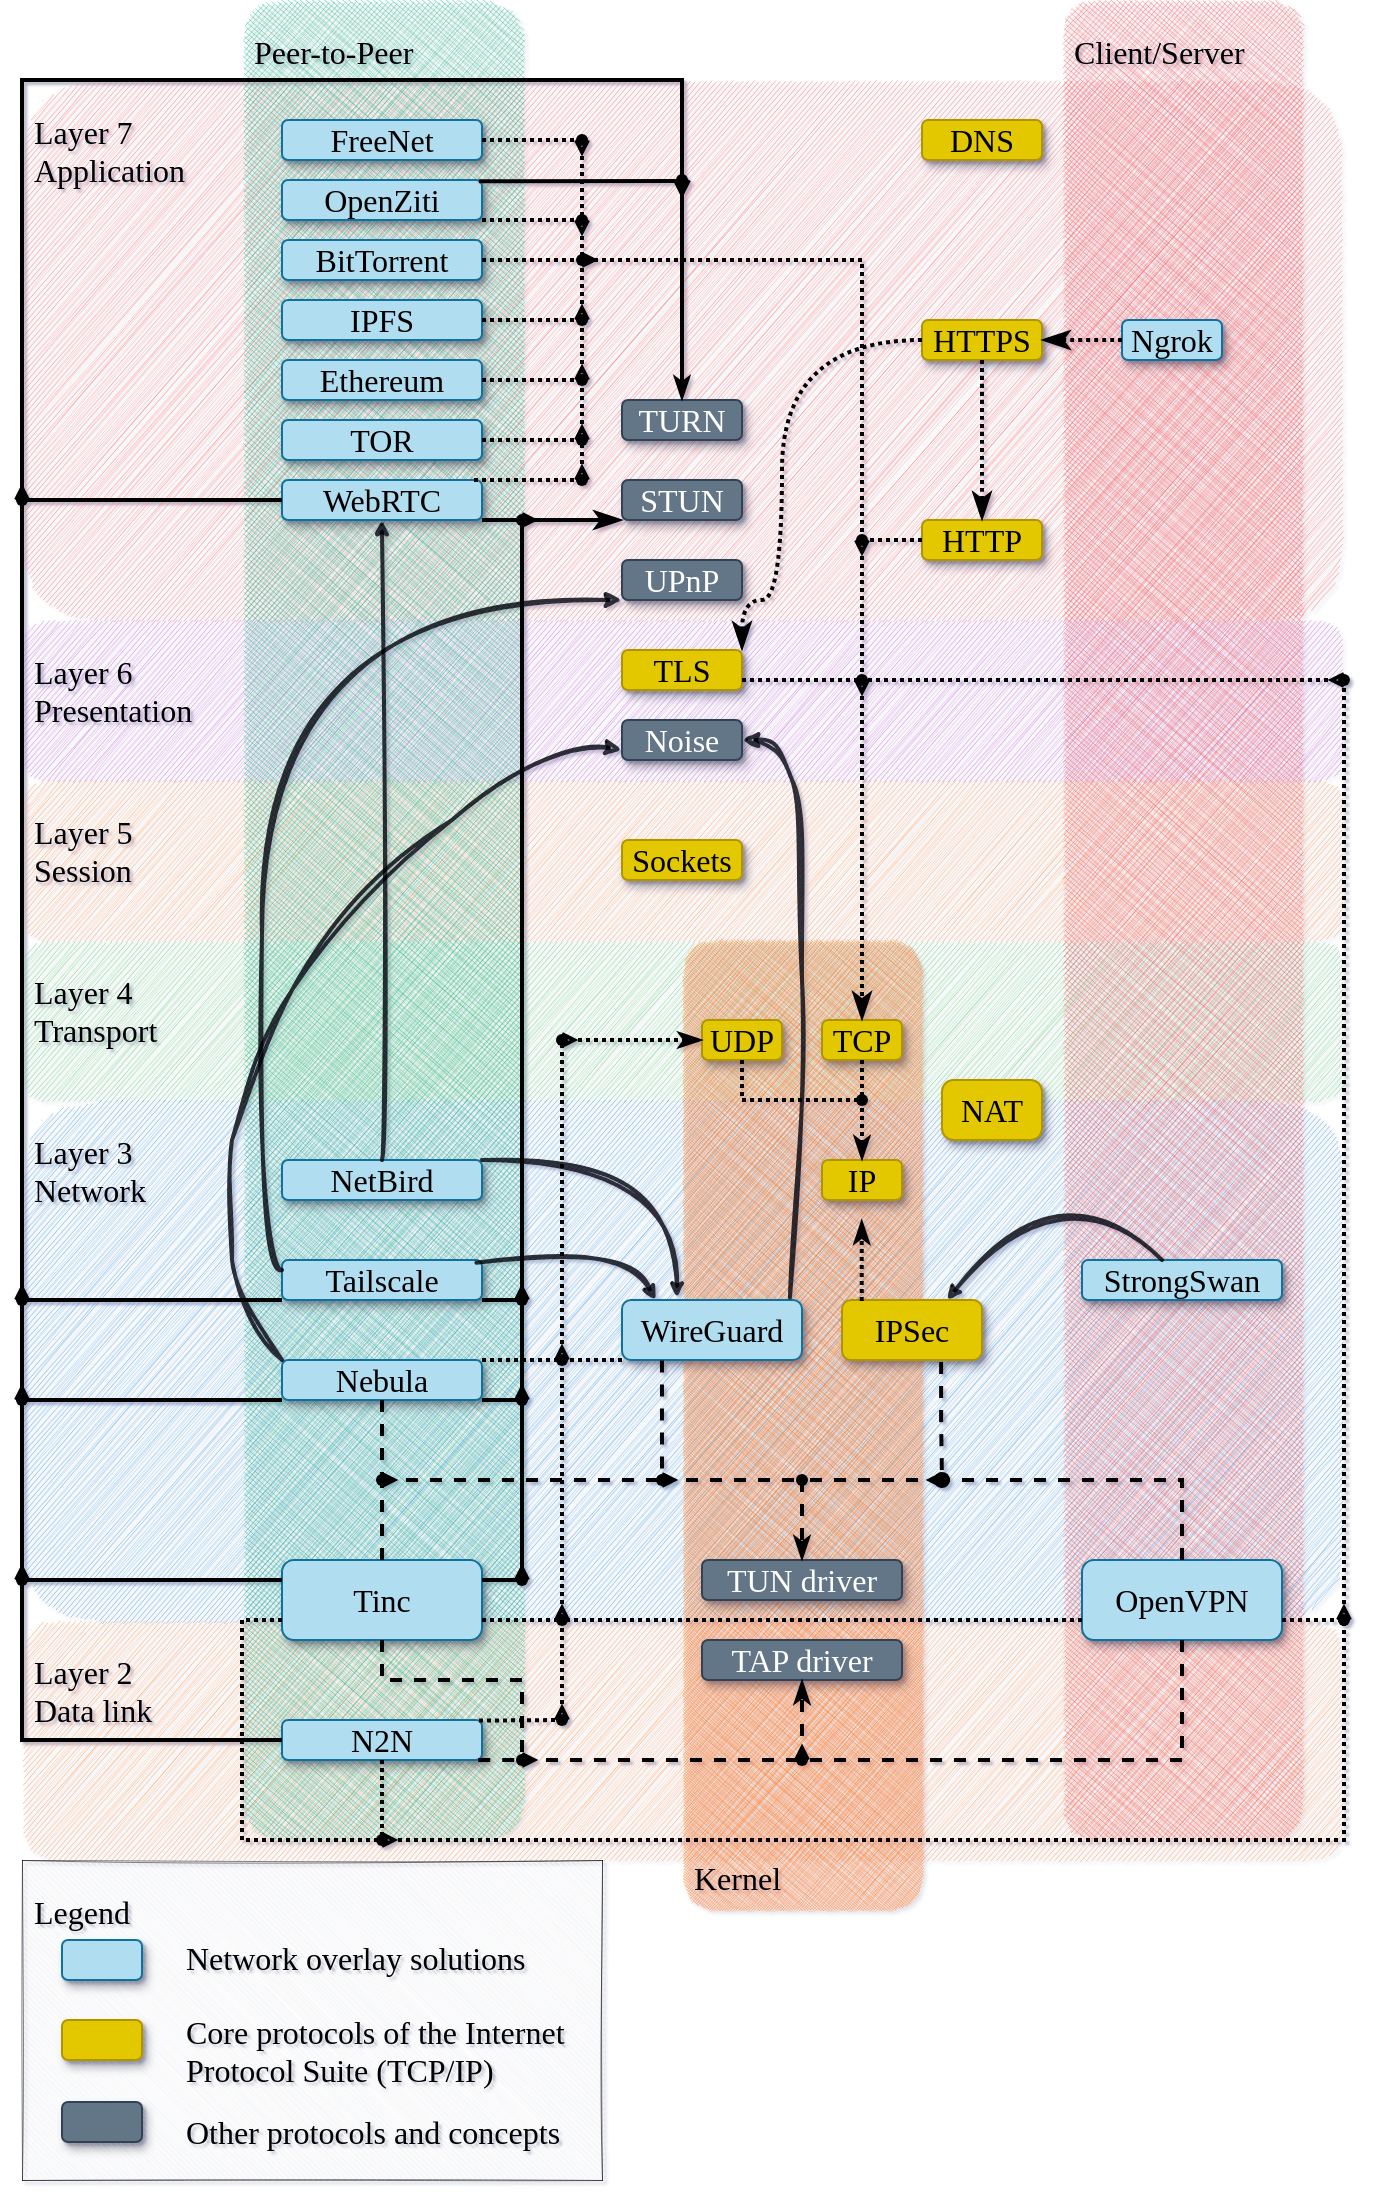 <mxfile version="21.1.2" type="device">
  <diagram id="sYbn1ZRZAFL7KfqynhtD" name="overlays">
    <mxGraphModel dx="1068" dy="651" grid="1" gridSize="10" guides="1" tooltips="1" connect="1" arrows="1" fold="1" page="1" pageScale="1" pageWidth="850" pageHeight="1100" background="none" math="1" shadow="1">
      <root>
        <mxCell id="0" />
        <mxCell id="kkHppF8huGldMjRwOPR1-213" value="OSI Layers" style="" parent="0" />
        <UserObject label="Layer 7&lt;br style=&quot;font-size: 16px;&quot;&gt;Application" tags="L7" id="kkHppF8huGldMjRwOPR1-215">
          <mxCell style="rounded=1;whiteSpace=wrap;html=1;shadow=0;swimlaneLine=1;fillColor=#fa5252;fontColor=#000000;strokeColor=none;glass=0;fillStyle=hachure;gradientDirection=east;sketch=1;curveFitting=1;jiggle=1;align=left;verticalAlign=top;fontFamily=Kalam;fontSource=https%3A%2F%2Ffonts.googleapis.com%2Fcss%3Ffamily%3DKalam;movable=1;resizable=1;rotatable=1;deletable=1;editable=1;connectable=1;backgroundOutline=0;fixDash=0;metaEdit=0;fontSize=16;horizontal=1;labelPosition=center;verticalLabelPosition=middle;spacing=6;spacingTop=6;strokeWidth=0.25;comic=0;snapToPoint=0;hachureGap=2;container=0;collapsible=0;dropTarget=0;fillWeight=-1;hachureAngle=-41;simplification=0;fontStyle=0;labelBackgroundColor=none;labelBorderColor=none;spacingRight=0;" parent="kkHppF8huGldMjRwOPR1-213" vertex="1">
            <mxGeometry x="10" y="40" width="660" height="270" as="geometry" />
          </mxCell>
        </UserObject>
        <UserObject label="Layer 6&lt;br style=&quot;font-size: 16px;&quot;&gt;Presentation" tags="L6" id="kkHppF8huGldMjRwOPR1-216">
          <mxCell style="rounded=1;whiteSpace=wrap;html=1;shadow=0;swimlaneLine=1;fillColor=#be4bdb;fontColor=#000000;strokeColor=none;glass=0;fillStyle=hachure;gradientDirection=east;sketch=1;curveFitting=1;jiggle=1;align=left;verticalAlign=top;fontFamily=Kalam;fontSource=https%3A%2F%2Ffonts.googleapis.com%2Fcss%3Ffamily%3DKalam;movable=1;resizable=1;rotatable=1;deletable=1;editable=1;connectable=1;backgroundOutline=0;fixDash=0;metaEdit=0;spacingTop=6;spacing=6;fontSize=16;comic=0;snapToPoint=0;hachureGap=2;container=0;collapsible=0;fillWeight=-1;hachureAngle=-41;simplification=0;fontStyle=0;strokeWidth=0.25;spacingRight=0;" parent="kkHppF8huGldMjRwOPR1-213" vertex="1">
            <mxGeometry x="10" y="310" width="660" height="80" as="geometry" />
          </mxCell>
        </UserObject>
        <UserObject label="Layer 5&lt;br style=&quot;font-size: 16px;&quot;&gt;Session" tags="L5" id="kkHppF8huGldMjRwOPR1-217">
          <mxCell style="rounded=1;whiteSpace=wrap;html=1;shadow=0;swimlaneLine=1;fillColor=#fd7e14;fontColor=#000000;strokeColor=none;glass=0;fillStyle=hachure;gradientDirection=east;sketch=1;curveFitting=1;jiggle=1;align=left;verticalAlign=top;fontFamily=Kalam;fontSource=https%3A%2F%2Ffonts.googleapis.com%2Fcss%3Ffamily%3DKalam;movable=1;resizable=1;rotatable=1;deletable=1;editable=1;connectable=1;backgroundOutline=0;fixDash=0;metaEdit=0;fontSize=16;spacing=6;spacingTop=6;comic=0;snapToPoint=0;hachureGap=2;container=0;collapsible=0;fillWeight=-1;hachureAngle=-41;simplification=0;fontStyle=0;strokeWidth=0.25;spacingRight=0;" parent="kkHppF8huGldMjRwOPR1-213" vertex="1">
            <mxGeometry x="10" y="390" width="660" height="80" as="geometry" />
          </mxCell>
        </UserObject>
        <UserObject label="Layer 4&lt;br style=&quot;font-size: 16px;&quot;&gt;Transport" tags="L4" id="kkHppF8huGldMjRwOPR1-218">
          <mxCell style="rounded=1;whiteSpace=wrap;html=1;shadow=0;swimlaneLine=1;fillColor=#40c057;fontColor=#000000;strokeColor=none;glass=0;fillStyle=hachure;gradientDirection=east;sketch=1;curveFitting=1;jiggle=1;align=left;verticalAlign=top;fontFamily=Kalam;fontSource=https%3A%2F%2Ffonts.googleapis.com%2Fcss%3Ffamily%3DKalam;movable=1;resizable=1;rotatable=1;deletable=1;editable=1;connectable=1;backgroundOutline=0;fixDash=0;metaEdit=0;fontSize=16;spacing=6;spacingTop=6;comic=0;snapToPoint=0;hachureGap=2;container=0;collapsible=0;fillWeight=-1;hachureAngle=-41;simplification=0;fontStyle=0;strokeWidth=0.25;spacingRight=0;" parent="kkHppF8huGldMjRwOPR1-213" vertex="1">
            <mxGeometry x="10" y="470" width="660" height="80" as="geometry" />
          </mxCell>
        </UserObject>
        <UserObject label="Layer 3&lt;br style=&quot;font-size: 16px;&quot;&gt;Network" tags="L3" id="kkHppF8huGldMjRwOPR1-219">
          <mxCell style="rounded=1;whiteSpace=wrap;html=1;shadow=0;swimlaneLine=1;fillColor=#228be6;fontColor=#000000;strokeColor=none;glass=0;fillStyle=hachure;gradientDirection=east;sketch=1;curveFitting=1;jiggle=1;align=left;verticalAlign=top;fontFamily=Kalam;fontSource=https%3A%2F%2Ffonts.googleapis.com%2Fcss%3Ffamily%3DKalam;movable=1;resizable=1;rotatable=1;deletable=1;editable=1;connectable=1;backgroundOutline=0;fixDash=0;metaEdit=0;fontSize=16;spacing=6;spacingTop=6;comic=0;snapToPoint=0;hachureGap=2;container=0;collapsible=0;dropTarget=0;perimeter=centerPerimeter;portConstraint=west;portConstraintRotation=1;fillWeight=-1;hachureAngle=-41;simplification=0;fontStyle=0;strokeWidth=0.25;spacingRight=0;" parent="kkHppF8huGldMjRwOPR1-213" vertex="1">
            <mxGeometry x="10" y="550" width="660" height="260" as="geometry" />
          </mxCell>
        </UserObject>
        <UserObject label="Layer 2&lt;br style=&quot;font-size: 16px;&quot;&gt;Data link" tags="L2" id="kkHppF8huGldMjRwOPR1-220">
          <mxCell style="rounded=1;whiteSpace=wrap;html=1;shadow=0;swimlaneLine=1;fillColor=#fd7e14;fontColor=#000000;strokeColor=none;glass=0;fillStyle=hachure;gradientDirection=east;sketch=1;curveFitting=1;jiggle=1;align=left;verticalAlign=top;fontFamily=Kalam;fontSource=https%3A%2F%2Ffonts.googleapis.com%2Fcss%3Ffamily%3DKalam;movable=1;resizable=1;rotatable=1;deletable=1;editable=1;connectable=1;backgroundOutline=0;fixDash=0;metaEdit=0;fontSize=16;spacing=6;spacingTop=6;comic=0;snapToPoint=0;hachureGap=2;dropTarget=1;container=1;collapsible=0;fillWeight=-1;hachureAngle=-41;simplification=0;fontStyle=0;strokeWidth=0.25;spacingRight=0;" parent="kkHppF8huGldMjRwOPR1-213" vertex="1">
            <mxGeometry x="10" y="810" width="660" height="120" as="geometry" />
          </mxCell>
        </UserObject>
        <mxCell id="0DT0_v1nohCV5AMjKD_y-156" value="Types" style="" parent="0" />
        <UserObject label="Kernel" tags="Kernel" id="0DT0_v1nohCV5AMjKD_y-159">
          <mxCell style="rounded=1;whiteSpace=wrap;html=1;shadow=0;swimlaneLine=1;fillColor=#fd7e14;fontColor=#000000;strokeColor=none;glass=0;fillStyle=cross-hatch;gradientDirection=east;sketch=1;curveFitting=1;jiggle=1;align=left;verticalAlign=bottom;fontFamily=Kalam;fontSource=https%3A%2F%2Ffonts.googleapis.com%2Fcss%3Ffamily%3DKalam;movable=1;resizable=1;rotatable=1;deletable=1;editable=1;locked=0;connectable=1;backgroundOutline=0;fixDash=0;metaEdit=0;fontSize=16;spacing=6;spacingTop=6;hachureGap=-1;hachureAngle=-41;fillWeight=-1;fontStyle=0;strokeWidth=0.25;" parent="0DT0_v1nohCV5AMjKD_y-156" vertex="1">
            <mxGeometry x="340" y="470" width="120" height="485" as="geometry" />
          </mxCell>
        </UserObject>
        <UserObject label="Peer-to-Peer" tags="P2P" id="0DT0_v1nohCV5AMjKD_y-157">
          <mxCell style="rounded=1;whiteSpace=wrap;html=1;shadow=0;swimlaneLine=1;fillColor=#12b886;fontColor=#000000;strokeColor=none;glass=0;fillStyle=cross-hatch;gradientDirection=east;sketch=1;curveFitting=1;jiggle=1;align=left;verticalAlign=top;fontFamily=Kalam;fontSource=https%3A%2F%2Ffonts.googleapis.com%2Fcss%3Ffamily%3DKalam;movable=1;resizable=1;rotatable=1;deletable=1;editable=1;locked=0;connectable=1;backgroundOutline=0;fixDash=0;metaEdit=0;fontSize=16;spacing=6;spacingTop=6;hachureGap=2;hachureAngle=-41;fillWeight=-1;fontStyle=0;strokeWidth=0.25;" parent="0DT0_v1nohCV5AMjKD_y-156" vertex="1">
            <mxGeometry x="120" width="140" height="920" as="geometry" />
          </mxCell>
        </UserObject>
        <UserObject label="Client/Server" tags="S/C" id="0DT0_v1nohCV5AMjKD_y-158">
          <mxCell style="rounded=1;whiteSpace=wrap;html=1;shadow=0;swimlaneLine=1;fillColor=#fa5252;fontColor=#000000;strokeColor=none;glass=0;fillStyle=cross-hatch;gradientDirection=east;sketch=1;curveFitting=1;jiggle=1;align=left;verticalAlign=top;fontFamily=Kalam;fontSource=https%3A%2F%2Ffonts.googleapis.com%2Fcss%3Ffamily%3DKalam;movable=1;resizable=1;rotatable=1;deletable=1;editable=1;locked=0;connectable=1;backgroundOutline=0;fixDash=0;metaEdit=0;fontSize=16;spacing=6;spacingTop=6;hachureGap=2;hachureAngle=-41;fillWeight=-1;fontStyle=0;strokeWidth=0.25;" parent="0DT0_v1nohCV5AMjKD_y-156" vertex="1">
            <mxGeometry x="530" width="120" height="920" as="geometry" />
          </mxCell>
        </UserObject>
        <mxCell id="Qks2v-0PU1l6P2YZWFu--95" value="Protocols" parent="0" />
        <UserObject label="Noise" tags="L6" id="69">
          <mxCell style="rounded=1;whiteSpace=wrap;html=1;fillColor=#647687;fontColor=#ffffff;strokeColor=#314354;fontFamily=Kalam;movable=1;resizable=1;rotatable=1;deletable=1;editable=1;connectable=1;backgroundOutline=0;container=0;fixDash=0;metaEdit=0;fontSize=16;fontSource=https%3A%2F%2Ffonts.googleapis.com%2Fcss%3Ffamily%3DKalam;shadow=1;" parent="Qks2v-0PU1l6P2YZWFu--95" vertex="1">
            <mxGeometry x="310" y="360" width="60" height="20" as="geometry" />
          </mxCell>
        </UserObject>
        <UserObject label="UPnP" tags="L7" id="62">
          <mxCell style="rounded=1;whiteSpace=wrap;html=1;fillColor=#647687;fontColor=#ffffff;strokeColor=#314354;fontFamily=Kalam;movable=1;resizable=1;rotatable=1;deletable=1;editable=1;connectable=1;backgroundOutline=0;container=0;fixDash=0;metaEdit=0;fontSize=16;fontSource=https%3A%2F%2Ffonts.googleapis.com%2Fcss%3Ffamily%3DKalam;shadow=1;" parent="Qks2v-0PU1l6P2YZWFu--95" vertex="1">
            <mxGeometry x="310" y="280" width="60" height="20" as="geometry" />
          </mxCell>
        </UserObject>
        <UserObject label="STUN" tags="L7" id="61">
          <mxCell style="rounded=1;whiteSpace=wrap;html=1;fillColor=#647687;fontColor=#ffffff;strokeColor=#314354;fontFamily=Kalam;movable=1;resizable=1;rotatable=1;deletable=1;editable=1;connectable=1;backgroundOutline=0;container=0;fixDash=0;metaEdit=0;fontSize=16;fontSource=https%3A%2F%2Ffonts.googleapis.com%2Fcss%3Ffamily%3DKalam;shadow=1;" parent="Qks2v-0PU1l6P2YZWFu--95" vertex="1">
            <mxGeometry x="310" y="240" width="60" height="20" as="geometry" />
          </mxCell>
        </UserObject>
        <UserObject label="TURN" tags="L7" id="60">
          <mxCell style="rounded=1;whiteSpace=wrap;html=1;fillColor=#647687;fontColor=#ffffff;strokeColor=#314354;fontFamily=Kalam;movable=1;resizable=1;rotatable=1;deletable=1;editable=1;connectable=1;backgroundOutline=0;container=0;fixDash=0;metaEdit=0;fontSize=16;portConstraint=east;snapToPoint=0;fontSource=https%3A%2F%2Ffonts.googleapis.com%2Fcss%3Ffamily%3DKalam;shadow=1;" parent="Qks2v-0PU1l6P2YZWFu--95" vertex="1">
            <mxGeometry x="310" y="200" width="60" height="20" as="geometry" />
          </mxCell>
        </UserObject>
        <mxCell id="4wTf7BR3b66dO-QI67y8-91" style="edgeStyle=none;rounded=0;orthogonalLoop=1;jettySize=auto;html=1;exitDx=0;exitDy=0;entryX=0.854;entryY=0.349;entryDx=0;entryDy=0;entryPerimeter=0;fontSize=16;startSize=1;endSize=1;fontFamily=Kalam;fillColor=none;strokeWidth=2;spacingTop=8;shadow=1;gradientColor=none;dashed=1;hachureGap=4;endArrow=none;dashPattern=1 1;endFill=0;startFill=1;arcSize=0;fontSource=https%3A%2F%2Ffonts.googleapis.com%2Fcss%3Ffamily%3DKalam;" parent="Qks2v-0PU1l6P2YZWFu--95" source="4wTf7BR3b66dO-QI67y8-191" edge="1">
          <mxGeometry relative="1" as="geometry">
            <mxPoint x="280.651" y="810.36" as="targetPoint" />
          </mxGeometry>
        </mxCell>
        <mxCell id="4wTf7BR3b66dO-QI67y8-193" style="edgeStyle=elbowEdgeStyle;shape=connector;rounded=0;hachureGap=4;orthogonalLoop=1;jettySize=auto;elbow=vertical;html=1;shadow=1;dashed=1;dashPattern=1 1;labelBackgroundColor=default;strokeColor=default;strokeWidth=2;fontFamily=Kalam;fontSource=https%3A%2F%2Ffonts.googleapis.com%2Fcss%3Ffamily%3DKalam;fontSize=16;fontColor=default;startFill=1;endArrow=ERmany;endFill=0;startSize=3;endSize=3;fillColor=none;gradientColor=none;" parent="Qks2v-0PU1l6P2YZWFu--95" source="4wTf7BR3b66dO-QI67y8-191" target="4wTf7BR3b66dO-QI67y8-191" edge="1">
          <mxGeometry relative="1" as="geometry" />
        </mxCell>
        <UserObject label="TAP driver" tags="L2 Kernel" id="51">
          <mxCell style="rounded=1;whiteSpace=wrap;html=1;fillColor=#647687;fontFamily=Kalam;fontSource=https%3A%2F%2Ffonts.googleapis.com%2Fcss%3Ffamily%3DKalam;strokeColor=#314354;fontColor=#ffffff;movable=1;resizable=1;rotatable=1;deletable=1;editable=1;connectable=1;backgroundOutline=0;container=0;fixDash=0;metaEdit=0;fontSize=16;shadow=1;" parent="Qks2v-0PU1l6P2YZWFu--95" vertex="1">
            <mxGeometry x="350" y="820" width="100" height="20" as="geometry" />
          </mxCell>
        </UserObject>
        <UserObject label="TUN driver" tags="Kernel L3" id="50">
          <mxCell style="rounded=1;whiteSpace=wrap;html=1;fillColor=#647687;fontFamily=Kalam;fontSource=https%3A%2F%2Ffonts.googleapis.com%2Fcss%3Ffamily%3DKalam;strokeColor=#314354;fontColor=#ffffff;movable=1;resizable=1;rotatable=1;deletable=1;editable=1;connectable=1;backgroundOutline=0;container=0;fixDash=0;metaEdit=0;fontSize=16;shadow=1;" parent="Qks2v-0PU1l6P2YZWFu--95" vertex="1">
            <mxGeometry x="350" y="780" width="100" height="20" as="geometry" />
          </mxCell>
        </UserObject>
        <mxCell id="Qks2v-0PU1l6P2YZWFu--94" value="TCP/IP" parent="0" />
        <UserObject label="IPSec" tags="Kernel L3" id="49">
          <mxCell style="rounded=1;whiteSpace=wrap;html=1;fillColor=#e3c800;fontFamily=Kalam;fontSource=https%3A%2F%2Ffonts.googleapis.com%2Fcss%3Ffamily%3DKalam;strokeColor=#B09500;fontColor=#000000;movable=1;resizable=1;rotatable=1;deletable=1;editable=1;connectable=1;backgroundOutline=0;container=0;fixDash=0;metaEdit=0;fontSize=16;shadow=1;" parent="Qks2v-0PU1l6P2YZWFu--94" vertex="1">
            <mxGeometry x="420" y="650" width="70" height="30" as="geometry" />
          </mxCell>
        </UserObject>
        <UserObject label="IP" tags="L3 Kernel" id="45">
          <mxCell style="rounded=1;whiteSpace=wrap;html=1;fillColor=#e3c800;fontFamily=Kalam;fontSource=https%3A%2F%2Ffonts.googleapis.com%2Fcss%3Ffamily%3DKalam;strokeColor=#B09500;fontColor=#000000;movable=1;resizable=1;rotatable=1;deletable=1;editable=1;connectable=1;backgroundOutline=0;container=0;fixDash=0;metaEdit=0;fontSize=16;shadow=1;" parent="Qks2v-0PU1l6P2YZWFu--94" vertex="1">
            <mxGeometry x="410" y="580" width="40" height="20" as="geometry" />
          </mxCell>
        </UserObject>
        <UserObject label="TCP" tags="L4 Kernel" id="44">
          <mxCell style="rounded=1;whiteSpace=wrap;html=1;fillColor=#e3c800;fontFamily=Kalam;fontSource=https%3A%2F%2Ffonts.googleapis.com%2Fcss%3Ffamily%3DKalam;strokeColor=#B09500;fontColor=#000000;movable=1;resizable=1;rotatable=1;deletable=1;editable=1;connectable=1;backgroundOutline=0;container=0;fixDash=0;metaEdit=0;fontSize=16;shadow=1;" parent="Qks2v-0PU1l6P2YZWFu--94" vertex="1">
            <mxGeometry x="410" y="510" width="40" height="20" as="geometry" />
          </mxCell>
        </UserObject>
        <UserObject label="NAT" tags="L4 L3" id="70">
          <mxCell style="rounded=1;whiteSpace=wrap;html=1;fillColor=#e3c800;fontFamily=Kalam;fontSource=https%3A%2F%2Ffonts.googleapis.com%2Fcss%3Ffamily%3DKalam;strokeColor=#B09500;fontColor=#000000;arcSize=19;movable=1;resizable=1;rotatable=1;deletable=1;editable=1;connectable=1;backgroundOutline=0;container=0;fixDash=0;metaEdit=0;fontSize=16;shadow=1;" parent="Qks2v-0PU1l6P2YZWFu--94" vertex="1">
            <mxGeometry x="470" y="540" width="50" height="30" as="geometry" />
          </mxCell>
        </UserObject>
        <UserObject label="UDP" tags="L4 Kernel" id="43">
          <mxCell style="rounded=1;whiteSpace=wrap;html=1;fillColor=#e3c800;fontFamily=Kalam;fontSource=https%3A%2F%2Ffonts.googleapis.com%2Fcss%3Ffamily%3DKalam;strokeColor=#B09500;fontColor=#000000;movable=1;resizable=1;rotatable=1;deletable=1;editable=1;connectable=1;backgroundOutline=0;container=0;fixDash=0;metaEdit=0;fontSize=16;shadow=1;" parent="Qks2v-0PU1l6P2YZWFu--94" vertex="1">
            <mxGeometry x="350" y="510" width="40" height="20" as="geometry" />
          </mxCell>
        </UserObject>
        <UserObject label="HTTP" tags="L7" id="65">
          <mxCell style="rounded=1;whiteSpace=wrap;html=1;fillColor=#e3c800;fontFamily=Kalam;fontSource=https%3A%2F%2Ffonts.googleapis.com%2Fcss%3Ffamily%3DKalam;strokeColor=#B09500;fontColor=#000000;movable=1;resizable=1;rotatable=1;deletable=1;editable=1;connectable=1;backgroundOutline=0;container=0;fixDash=0;metaEdit=0;fontSize=16;shadow=1;verticalAlign=middle;align=center;" parent="Qks2v-0PU1l6P2YZWFu--94" vertex="1">
            <mxGeometry x="460" y="260" width="60" height="20" as="geometry" />
          </mxCell>
        </UserObject>
        <UserObject label="HTTPS" tags="L7" id="64">
          <mxCell style="rounded=1;whiteSpace=wrap;html=1;fillColor=#e3c800;fontFamily=Kalam;fontSource=https%3A%2F%2Ffonts.googleapis.com%2Fcss%3Ffamily%3DKalam;strokeColor=#B09500;fontColor=#000000;movable=1;resizable=1;rotatable=1;deletable=1;editable=1;connectable=1;backgroundOutline=0;container=0;fixDash=0;metaEdit=0;fontSize=16;shadow=1;" parent="Qks2v-0PU1l6P2YZWFu--94" vertex="1">
            <mxGeometry x="460" y="160" width="60" height="20" as="geometry" />
          </mxCell>
        </UserObject>
        <UserObject label="DNS" tags="L7" id="63">
          <mxCell style="rounded=1;whiteSpace=wrap;html=1;fillColor=#e3c800;fontFamily=Kalam;fontSource=https%3A%2F%2Ffonts.googleapis.com%2Fcss%3Ffamily%3DKalam;strokeColor=#B09500;fontColor=#000000;movable=1;resizable=1;rotatable=1;deletable=1;editable=1;connectable=1;backgroundOutline=0;container=0;fixDash=0;metaEdit=0;fontSize=16;shadow=1;" parent="Qks2v-0PU1l6P2YZWFu--94" vertex="1">
            <mxGeometry x="460" y="60" width="60" height="20" as="geometry" />
          </mxCell>
        </UserObject>
        <UserObject label="TLS" tags="L6" id="68">
          <mxCell style="rounded=1;whiteSpace=wrap;html=1;fillColor=#e3c800;fontFamily=Kalam;fontSource=https%3A%2F%2Ffonts.googleapis.com%2Fcss%3Ffamily%3DKalam;strokeColor=#B09500;fontColor=#000000;movable=1;resizable=1;rotatable=1;deletable=1;editable=1;connectable=1;backgroundOutline=0;container=0;fixDash=0;metaEdit=0;fontSize=16;shadow=1;" parent="Qks2v-0PU1l6P2YZWFu--94" vertex="1">
            <mxGeometry x="310" y="325" width="60" height="20" as="geometry" />
          </mxCell>
        </UserObject>
        <UserObject label="Sockets" tags="L6" id="P8y_Ckll9Wc9_24YeqWu-119">
          <mxCell style="rounded=1;whiteSpace=wrap;html=1;fillColor=#e3c800;fontFamily=Kalam;fontSource=https%3A%2F%2Ffonts.googleapis.com%2Fcss%3Ffamily%3DKalam;strokeColor=#B09500;fontColor=#000000;movable=1;resizable=1;rotatable=1;deletable=1;editable=1;connectable=1;backgroundOutline=0;container=0;fixDash=0;metaEdit=0;fontSize=16;shadow=1;" parent="Qks2v-0PU1l6P2YZWFu--94" vertex="1">
            <mxGeometry x="310" y="420" width="60" height="20" as="geometry" />
          </mxCell>
        </UserObject>
        <mxCell id="1" value="Overlays" style="" parent="0" />
        <UserObject label="NetBird" tags="L3 P2P" id="42">
          <mxCell style="rounded=1;whiteSpace=wrap;html=1;fontFamily=Kalam;fontSource=https%3A%2F%2Ffonts.googleapis.com%2Fcss%3Ffamily%3DKalam;movable=1;resizable=1;rotatable=1;deletable=1;editable=1;connectable=1;backgroundOutline=0;container=0;fixDash=0;metaEdit=0;fontSize=16;expand=1;collapsible=0;dropTarget=1;fillColor=#b1ddf0;strokeColor=#10739e;shadow=1;" parent="1" vertex="1">
            <mxGeometry x="140" y="580" width="100" height="20" as="geometry" />
          </mxCell>
        </UserObject>
        <UserObject label="Tailscale" tags="L3 P2P" id="41">
          <mxCell style="rounded=1;whiteSpace=wrap;html=1;fontFamily=Kalam;fontSource=https%3A%2F%2Ffonts.googleapis.com%2Fcss%3Ffamily%3DKalam;movable=1;resizable=1;rotatable=1;deletable=1;editable=1;connectable=1;backgroundOutline=0;container=0;fixDash=0;metaEdit=0;fontSize=16;locked=0;fillColor=#b1ddf0;strokeColor=#10739e;shadow=1;" parent="1" vertex="1">
            <mxGeometry x="140" y="630" width="100" height="20" as="geometry" />
          </mxCell>
        </UserObject>
        <UserObject label="Nebula" tags="L3 P2P" id="40">
          <mxCell style="rounded=1;whiteSpace=wrap;html=1;fontFamily=Kalam;fontSource=https%3A%2F%2Ffonts.googleapis.com%2Fcss%3Ffamily%3DKalam;movable=1;resizable=1;rotatable=1;deletable=1;editable=1;connectable=1;backgroundOutline=0;container=0;fixDash=0;metaEdit=0;fontSize=16;fillColor=#b1ddf0;strokeColor=#10739e;shadow=1;" parent="1" vertex="1">
            <mxGeometry x="140" y="680" width="100" height="20" as="geometry" />
          </mxCell>
        </UserObject>
        <UserObject label="Tinc" tags="L2 P2P L3" id="31">
          <mxCell style="rounded=1;whiteSpace=wrap;html=1;fontFamily=Kalam;fontSource=https%3A%2F%2Ffonts.googleapis.com%2Fcss%3Ffamily%3DKalam;movable=1;resizable=1;rotatable=1;deletable=1;editable=1;connectable=1;backgroundOutline=0;container=0;fixDash=0;metaEdit=0;fontSize=16;expand=1;imageAspect=1;snapToPoint=1;fillColor=#b1ddf0;strokeColor=#10739e;shadow=1;" parent="1" vertex="1">
            <mxGeometry x="140" y="780" width="100" height="40" as="geometry" />
          </mxCell>
        </UserObject>
        <object label="OpenVPN" tags="S/C L1 L2" id="36">
          <mxCell style="rounded=1;whiteSpace=wrap;html=1;fontFamily=Kalam;fontSource=https%3A%2F%2Ffonts.googleapis.com%2Fcss%3Ffamily%3DKalam;movable=1;resizable=1;rotatable=1;deletable=1;editable=1;connectable=1;backgroundOutline=0;container=0;fixDash=0;metaEdit=0;fontSize=16;fillColor=#b1ddf0;strokeColor=#10739e;shadow=1;" parent="1" vertex="1">
            <mxGeometry x="540" y="780" width="100" height="40" as="geometry" />
          </mxCell>
        </object>
        <UserObject label="WebRTC" tags="L7 P2P" id="59">
          <mxCell style="rounded=1;whiteSpace=wrap;html=1;fontFamily=Kalam;fontSource=https%3A%2F%2Ffonts.googleapis.com%2Fcss%3Ffamily%3DKalam;movable=1;resizable=1;rotatable=1;deletable=1;editable=1;connectable=1;backgroundOutline=0;container=0;fixDash=0;metaEdit=0;fontSize=16;fillColor=#b1ddf0;strokeColor=#10739e;shadow=1;" parent="1" vertex="1">
            <mxGeometry x="140" y="240" width="100" height="20" as="geometry" />
          </mxCell>
        </UserObject>
        <UserObject label="TOR" tags="L7 P2P" id="57">
          <mxCell style="rounded=1;whiteSpace=wrap;html=1;fontFamily=Kalam;fontSource=https%3A%2F%2Ffonts.googleapis.com%2Fcss%3Ffamily%3DKalam;movable=1;resizable=1;rotatable=1;deletable=1;editable=1;connectable=1;backgroundOutline=0;container=0;fixDash=0;metaEdit=0;fontSize=16;fillColor=#b1ddf0;strokeColor=#10739e;shadow=1;" parent="1" vertex="1">
            <mxGeometry x="140" y="210" width="100" height="20" as="geometry" />
          </mxCell>
        </UserObject>
        <UserObject label="Ethereum" tags="L7 P2P" id="56">
          <mxCell style="rounded=1;whiteSpace=wrap;html=1;fontFamily=Kalam;fontSource=https%3A%2F%2Ffonts.googleapis.com%2Fcss%3Ffamily%3DKalam;movable=1;resizable=1;rotatable=1;deletable=1;editable=1;connectable=1;backgroundOutline=0;container=0;fixDash=0;metaEdit=0;fontSize=16;fillColor=#b1ddf0;strokeColor=#10739e;shadow=1;" parent="1" vertex="1">
            <mxGeometry x="140" y="180" width="100" height="20" as="geometry" />
          </mxCell>
        </UserObject>
        <UserObject label="IPFS" tags="L7 P2P" id="55">
          <mxCell style="rounded=1;whiteSpace=wrap;html=1;fontFamily=Kalam;fontSource=https%3A%2F%2Ffonts.googleapis.com%2Fcss%3Ffamily%3DKalam;movable=1;resizable=1;rotatable=1;deletable=1;editable=1;connectable=1;backgroundOutline=0;container=0;fixDash=0;metaEdit=0;fontSize=16;fillColor=#b1ddf0;strokeColor=#10739e;shadow=1;" parent="1" vertex="1">
            <mxGeometry x="140" y="150" width="100" height="20" as="geometry" />
          </mxCell>
        </UserObject>
        <UserObject label="BitTorrent" tags="L7 P2P" id="54">
          <mxCell style="rounded=1;whiteSpace=wrap;html=1;fontFamily=Kalam;fontSource=https%3A%2F%2Ffonts.googleapis.com%2Fcss%3Ffamily%3DKalam;movable=1;resizable=1;rotatable=1;deletable=1;editable=1;connectable=1;backgroundOutline=0;container=0;fixDash=0;metaEdit=0;fontSize=16;fillColor=#b1ddf0;strokeColor=#10739e;shadow=1;" parent="1" vertex="1">
            <mxGeometry x="140" y="120" width="100" height="20" as="geometry" />
          </mxCell>
        </UserObject>
        <UserObject label="OpenZiti" tags="L7 P2P" id="53">
          <mxCell style="rounded=1;whiteSpace=wrap;html=1;fontFamily=Kalam;fontSource=https%3A%2F%2Ffonts.googleapis.com%2Fcss%3Ffamily%3DKalam;movable=1;resizable=1;rotatable=1;deletable=1;editable=1;connectable=1;backgroundOutline=0;container=0;fixDash=0;metaEdit=0;fontSize=16;fillColor=#b1ddf0;strokeColor=#10739e;shadow=1;" parent="1" vertex="1">
            <mxGeometry x="140" y="90" width="100" height="20" as="geometry" />
          </mxCell>
        </UserObject>
        <UserObject label="FreeNet" tags="L7 P2P" id="52">
          <mxCell style="rounded=1;whiteSpace=wrap;html=1;fontFamily=Kalam;fontSource=https%3A%2F%2Ffonts.googleapis.com%2Fcss%3Ffamily%3DKalam;movable=1;resizable=1;rotatable=1;deletable=1;editable=1;connectable=1;backgroundOutline=0;container=0;fixDash=0;metaEdit=0;fontSize=16;fillColor=#b1ddf0;strokeColor=#10739e;shadow=1;" parent="1" vertex="1">
            <mxGeometry x="140" y="60" width="100" height="20" as="geometry" />
          </mxCell>
        </UserObject>
        <UserObject label="Ngrok" tags="L7 S/C" id="67">
          <mxCell style="rounded=1;whiteSpace=wrap;html=1;fontFamily=Kalam;fontSource=https%3A%2F%2Ffonts.googleapis.com%2Fcss%3Ffamily%3DKalam;movable=1;resizable=1;rotatable=1;deletable=1;editable=1;connectable=1;backgroundOutline=0;container=0;fixDash=0;metaEdit=0;fontSize=16;fillColor=#b1ddf0;strokeColor=#10739e;shadow=1;" parent="1" vertex="1">
            <mxGeometry x="560" y="160" width="50" height="20" as="geometry" />
          </mxCell>
        </UserObject>
        <object label="WireGuard" tags="Kernel L3" id="38">
          <mxCell style="rounded=1;whiteSpace=wrap;fontFamily=Kalam;fontSource=https%3A%2F%2Ffonts.googleapis.com%2Fcss%3Ffamily%3DKalam;movable=1;resizable=1;rotatable=1;deletable=1;editable=1;connectable=1;backgroundOutline=0;container=0;fixDash=0;metaEdit=0;fontSize=16;portConstraintRotation=0;dropTarget=0;autosize=1;glass=0;labelBorderColor=none;labelBackgroundColor=none;html=1;fillColor=#b1ddf0;strokeColor=#10739e;shadow=1;" parent="1" vertex="1">
            <mxGeometry x="310" y="650" width="90" height="30" as="geometry" />
          </mxCell>
        </object>
        <UserObject label="N2N" tags="L2 P2P" id="33">
          <mxCell style="rounded=1;whiteSpace=wrap;html=1;fontFamily=Kalam;fontSource=https%3A%2F%2Ffonts.googleapis.com%2Fcss%3Ffamily%3DKalam;movable=1;resizable=1;rotatable=1;deletable=1;editable=1;connectable=1;backgroundOutline=0;container=0;fixDash=0;metaEdit=0;fontSize=16;fillColor=#b1ddf0;strokeColor=#10739e;shadow=1;" parent="1" vertex="1">
            <mxGeometry x="140" y="860" width="100" height="20" as="geometry" />
          </mxCell>
        </UserObject>
        <UserObject label="Legend" tags="L1" id="iYI6GJ1PMuZUEqJv4Poh-88">
          <mxCell style="rounded=0;whiteSpace=wrap;html=1;shadow=0;swimlaneLine=1;glass=0;fillStyle=hachure;gradientDirection=east;sketch=1;curveFitting=1;jiggle=1;align=left;verticalAlign=top;fontFamily=Kalam;fontSource=https%3A%2F%2Ffonts.googleapis.com%2Fcss%3Ffamily%3DKalam;movable=1;resizable=1;rotatable=1;deletable=1;editable=1;connectable=1;backgroundOutline=0;fixDash=0;metaEdit=0;locked=0;fontSize=16;spacing=6;spacingTop=6;comic=0;snapToPoint=0;hachureGap=2;container=1;collapsible=0;fillWeight=-1;hachureAngle=45;simplification=0;fontStyle=0;strokeWidth=0.25;spacingRight=0;recursiveResize=0;" parent="1" vertex="1">
            <mxGeometry x="10" y="930" width="290" height="160" as="geometry" />
          </mxCell>
        </UserObject>
        <UserObject label="&lt;span style=&quot;white-space: pre;&quot;&gt; &lt;/span&gt;" tags="Kernel L1" id="iYI6GJ1PMuZUEqJv4Poh-89">
          <mxCell style="rounded=1;whiteSpace=wrap;html=1;fillColor=#647687;fontFamily=Kalam;fontSource=https%3A%2F%2Ffonts.googleapis.com%2Fcss%3Ffamily%3DKalam;strokeColor=#314354;fontColor=#ffffff;movable=1;resizable=1;rotatable=1;deletable=1;editable=1;connectable=1;backgroundOutline=0;container=0;fixDash=0;metaEdit=0;fontSize=16;shadow=1;" parent="iYI6GJ1PMuZUEqJv4Poh-88" vertex="1">
            <mxGeometry x="20" y="121" width="40" height="20" as="geometry" />
          </mxCell>
        </UserObject>
        <UserObject label="" tags="Kernel L2" id="iYI6GJ1PMuZUEqJv4Poh-90">
          <mxCell style="rounded=1;whiteSpace=wrap;html=1;fillColor=#e3c800;fontFamily=Kalam;fontSource=https%3A%2F%2Ffonts.googleapis.com%2Fcss%3Ffamily%3DKalam;strokeColor=#B09500;fontColor=#000000;movable=1;resizable=1;rotatable=1;deletable=1;editable=1;connectable=1;backgroundOutline=0;container=0;fixDash=0;metaEdit=0;fontSize=16;shadow=1;" parent="iYI6GJ1PMuZUEqJv4Poh-88" vertex="1">
            <mxGeometry x="20" y="80" width="40" height="20" as="geometry" />
          </mxCell>
        </UserObject>
        <mxCell id="iYI6GJ1PMuZUEqJv4Poh-91" value="Core protocols of the Internet Protocol Suite (TCP/IP)" style="text;strokeColor=none;fillColor=none;html=1;align=left;verticalAlign=top;whiteSpace=wrap;rounded=0;fontSize=16;fontFamily=Kalam;fontColor=default;fontSource=https%3A%2F%2Ffonts.googleapis.com%2Fcss%3Ffamily%3DKalam;" parent="iYI6GJ1PMuZUEqJv4Poh-88" vertex="1">
          <mxGeometry x="80" y="70" width="240" height="50" as="geometry" />
        </mxCell>
        <mxCell id="iYI6GJ1PMuZUEqJv4Poh-92" value="Other protocols and concepts" style="text;strokeColor=none;fillColor=none;html=1;align=left;verticalAlign=top;whiteSpace=wrap;rounded=0;fontSize=16;fontFamily=Kalam;fontColor=default;fontSource=https%3A%2F%2Ffonts.googleapis.com%2Fcss%3Ffamily%3DKalam;" parent="iYI6GJ1PMuZUEqJv4Poh-88" vertex="1">
          <mxGeometry x="80" y="120" width="240" height="50" as="geometry" />
        </mxCell>
        <UserObject label="&amp;nbsp;" tags="L2 P2P" id="iYI6GJ1PMuZUEqJv4Poh-93">
          <mxCell style="rounded=1;whiteSpace=wrap;html=1;fontFamily=Kalam;fontSource=https%3A%2F%2Ffonts.googleapis.com%2Fcss%3Ffamily%3DKalam;movable=1;resizable=1;rotatable=1;deletable=1;editable=1;connectable=1;backgroundOutline=0;container=0;fixDash=0;metaEdit=0;fontSize=16;fillColor=#b1ddf0;strokeColor=#10739e;shadow=1;" parent="iYI6GJ1PMuZUEqJv4Poh-88" vertex="1">
            <mxGeometry x="20" y="40" width="40" height="20" as="geometry" />
          </mxCell>
        </UserObject>
        <mxCell id="iYI6GJ1PMuZUEqJv4Poh-94" value="Network overlay solutions" style="text;strokeColor=none;fillColor=none;html=1;align=left;verticalAlign=top;whiteSpace=wrap;rounded=0;fontSize=16;fontFamily=Kalam;fontColor=default;fontSource=https%3A%2F%2Ffonts.googleapis.com%2Fcss%3Ffamily%3DKalam;" parent="iYI6GJ1PMuZUEqJv4Poh-88" vertex="1">
          <mxGeometry x="80" y="32.5" width="240" height="35" as="geometry" />
        </mxCell>
        <mxCell id="DS98aRN0TnLWlFkB1ja4-89" style="edgeStyle=elbowEdgeStyle;shape=connector;rounded=0;hachureGap=4;orthogonalLoop=1;jettySize=auto;elbow=vertical;html=1;exitX=1;exitY=0.75;exitDx=0;exitDy=0;shadow=0;dashed=1;dashPattern=1 1;labelBackgroundColor=default;strokeColor=default;strokeWidth=2;fontFamily=Kalam;fontSource=https%3A%2F%2Ffonts.googleapis.com%2Fcss%3Ffamily%3DKalam;fontSize=16;fontColor=default;startFill=1;endArrow=none;endFill=0;startSize=3;endSize=3;fillColor=none;gradientColor=none;" parent="1" source="68" target="4wTf7BR3b66dO-QI67y8-121" edge="1">
          <mxGeometry relative="1" as="geometry" />
        </mxCell>
        <object label="StrongSwan" tags="Kernel L3" id="DS98aRN0TnLWlFkB1ja4-93">
          <mxCell style="rounded=1;whiteSpace=wrap;fontFamily=Kalam;fontSource=https%3A%2F%2Ffonts.googleapis.com%2Fcss%3Ffamily%3DKalam;movable=1;resizable=1;rotatable=1;deletable=1;editable=1;connectable=1;backgroundOutline=0;container=0;fixDash=0;metaEdit=0;fontSize=16;portConstraintRotation=0;dropTarget=0;autosize=1;glass=0;labelBorderColor=none;labelBackgroundColor=none;html=1;fillColor=#b1ddf0;strokeColor=#10739e;shadow=1;" parent="1" vertex="1">
            <mxGeometry x="540" y="630" width="100" height="20" as="geometry" />
          </mxCell>
        </object>
        <UserObject label="" tags="Wires" id="DS98aRN0TnLWlFkB1ja4-94">
          <mxCell style="orthogonalLoop=0;jettySize=auto;html=1;fontSize=12;disableMultiStroke=0;flowAnimation=0;simplification=1;endArrow=classic;endFill=1;endSize=3;strokeWidth=2;shadow=0;startFill=1;arcSize=111;fillOpacity=100;strokeOpacity=80;curved=1;labelBorderColor=none;strokeColor=#000000;backgroundOutline=0;fixDash=0;snapToPoint=0;sketch=1;curveFitting=1;jiggle=2;entryX=0.75;entryY=0;entryDx=0;entryDy=0;" parent="1" source="DS98aRN0TnLWlFkB1ja4-93" target="49" edge="1">
            <mxGeometry relative="1" as="geometry">
              <mxPoint x="560" y="621" as="sourcePoint" />
              <mxPoint x="660" y="630" as="targetPoint" />
              <Array as="points">
                <mxPoint x="530" y="580" />
              </Array>
            </mxGeometry>
          </mxCell>
        </UserObject>
        <object label="Edges" id="4wTf7BR3b66dO-QI67y8-207">
          <mxCell style="" parent="0" />
        </object>
        <mxCell id="4wTf7BR3b66dO-QI67y8-125" value="" style="edgeStyle=elbowEdgeStyle;rounded=0;orthogonalLoop=0;jettySize=auto;html=1;exitX=0.493;exitY=0.506;exitDx=0;exitDy=0;exitPerimeter=0;fontSize=16;startSize=3;endSize=8;endArrow=none;fontFamily=Architects Daughter;hachureGap=4;dashed=1;dashPattern=1 1;fontSource=https%3A%2F%2Ffonts.googleapis.com%2Fcss%3Ffamily%3DArchitects%2BDaughter;endFill=0;strokeWidth=2;startFill=0;arcSize=0;elbow=vertical;orthogonal=1;startArrow=ERmany;" parent="4wTf7BR3b66dO-QI67y8-207" source="4wTf7BR3b66dO-QI67y8-123" target="4wTf7BR3b66dO-QI67y8-121" edge="1">
          <mxGeometry relative="1" as="geometry">
            <mxPoint x="420" y="270" as="sourcePoint" />
            <mxPoint x="420" y="510" as="targetPoint" />
            <Array as="points" />
          </mxGeometry>
        </mxCell>
        <mxCell id="P8y_Ckll9Wc9_24YeqWu-92" value="" style="edgeStyle=orthogonalEdgeStyle;orthogonalLoop=0;jettySize=0;html=1;hachureGap=4;fontFamily=Architects Daughter;fontSource=https%3A%2F%2Ffonts.googleapis.com%2Fcss%3Ffamily%3DArchitects%2BDaughter;fontSize=16;orthogonal=1;endArrow=none;endFill=0;targetPortConstraint=none;snapToPoint=0;arcSize=0;fixDash=0;backgroundOutline=0;ignoreEdge=0;flowAnimation=0;fillOpacity=100;sourcePortConstraint=none;anchorPointDirection=0;startFill=0;perimeterSpacing=0;strokeColor=default;rounded=0;bendable=1;strokeWidth=2;" parent="4wTf7BR3b66dO-QI67y8-207" source="4wTf7BR3b66dO-QI67y8-184" target="33" edge="1">
          <mxGeometry width="120" relative="1" as="geometry">
            <mxPoint x="9.997" y="870.0" as="sourcePoint" />
            <mxPoint x="150" y="875" as="targetPoint" />
            <Array as="points">
              <mxPoint x="10" y="870" />
            </Array>
          </mxGeometry>
        </mxCell>
        <mxCell id="P8y_Ckll9Wc9_24YeqWu-118" style="edgeStyle=elbowEdgeStyle;rounded=0;hachureGap=4;orthogonalLoop=1;jettySize=auto;html=1;fontFamily=Architects Daughter;fontSource=https%3A%2F%2Ffonts.googleapis.com%2Fcss%3Ffamily%3DArchitects%2BDaughter;fontSize=16;startSize=3;endSize=3;elbow=vertical;endArrow=none;endFill=0;arcSize=0;startFill=0;startArrow=ERmany;strokeWidth=2;" parent="4wTf7BR3b66dO-QI67y8-207" source="4wTf7BR3b66dO-QI67y8-220" target="4wTf7BR3b66dO-QI67y8-222" edge="1">
          <mxGeometry relative="1" as="geometry">
            <mxPoint x="230" y="730" as="sourcePoint" />
            <mxPoint x="260.533" y="721.9" as="targetPoint" />
          </mxGeometry>
        </mxCell>
        <mxCell id="P8y_Ckll9Wc9_24YeqWu-120" style="edgeStyle=elbowEdgeStyle;rounded=0;hachureGap=4;orthogonalLoop=1;jettySize=auto;html=1;fontFamily=Architects Daughter;fontSource=https%3A%2F%2Ffonts.googleapis.com%2Fcss%3Ffamily%3DArchitects%2BDaughter;fontSize=16;startSize=3;endSize=3;elbow=vertical;endArrow=none;endFill=0;arcSize=0;startFill=0;exitDx=0;exitDy=0;startArrow=ERmany;strokeWidth=2;" parent="4wTf7BR3b66dO-QI67y8-207" source="4wTf7BR3b66dO-QI67y8-218" target="4wTf7BR3b66dO-QI67y8-220" edge="1">
          <mxGeometry relative="1" as="geometry">
            <mxPoint x="230" y="810" as="sourcePoint" />
            <mxPoint x="260.427" y="790.65" as="targetPoint" />
          </mxGeometry>
        </mxCell>
        <UserObject label="" tags="Wires" id="P8y_Ckll9Wc9_24YeqWu-133">
          <mxCell style="edgeStyle=elbowEdgeStyle;shape=connector;rounded=0;hachureGap=4;orthogonalLoop=0;jettySize=auto;html=1;dashed=1;labelBackgroundColor=default;strokeColor=default;fontFamily=Architects Daughter;fontSource=https%3A%2F%2Ffonts.googleapis.com%2Fcss%3Ffamily%3DArchitects%2BDaughter;fontSize=16;fontColor=default;endArrow=none;endFill=1;shadow=0;metaEdit=0;comic=0;backgroundOutline=0;fixDash=0;snapToPoint=1;orthogonal=1;ignoreEdge=0;flowAnimation=0;startFill=1;anchorPointDirection=0;arcSize=0;perimeterSpacing=0;elbow=vertical;strokeWidth=2;" parent="4wTf7BR3b66dO-QI67y8-207" source="31" target="4wTf7BR3b66dO-QI67y8-208" edge="1">
            <mxGeometry relative="1" as="geometry">
              <mxPoint x="380" y="850" as="sourcePoint" />
              <mxPoint x="240" y="880" as="targetPoint" />
              <Array as="points">
                <mxPoint x="250" y="840" />
                <mxPoint x="240" y="840" />
                <mxPoint x="240" y="840" />
                <mxPoint x="230" y="840" />
                <mxPoint x="250" y="850" />
                <mxPoint x="250" y="850" />
                <mxPoint x="250" y="850" />
                <mxPoint x="250" y="850" />
                <mxPoint x="240" y="850" />
                <mxPoint x="260" y="860" />
                <mxPoint x="250" y="830" />
                <mxPoint x="390" y="870" />
                <mxPoint x="480" y="870" />
                <mxPoint x="470" y="860" />
              </Array>
            </mxGeometry>
          </mxCell>
        </UserObject>
        <UserObject label="" tags="DOT" id="P8y_Ckll9Wc9_24YeqWu-140">
          <mxCell style="edgeStyle=elbowEdgeStyle;shape=connector;rounded=0;hachureGap=4;orthogonalLoop=0;jettySize=auto;html=1;exitDx=0;exitDy=0;dashed=1;labelBackgroundColor=default;strokeColor=default;fontFamily=Architects Daughter;fontSource=https%3A%2F%2Ffonts.googleapis.com%2Fcss%3Ffamily%3DArchitects%2BDaughter;fontSize=16;fontColor=default;endArrow=classicThin;endFill=1;dashPattern=1 1;strokeWidth=2;metaEdit=0;orthogonal=1;ignoreEdge=0;flowAnimation=0;backgroundOutline=0;fixDash=0;snapToPoint=1;startFill=0;anchorPointDirection=0;arcSize=0;perimeterSpacing=0;elbow=vertical;exitPerimeter=0;startArrow=ERmany;startSize=3;" parent="4wTf7BR3b66dO-QI67y8-207" source="4wTf7BR3b66dO-QI67y8-202" target="43" edge="1">
            <mxGeometry relative="1" as="geometry">
              <mxPoint x="280.5" y="520" as="sourcePoint" />
              <mxPoint x="377" y="599" as="targetPoint" />
            </mxGeometry>
          </mxCell>
        </UserObject>
        <UserObject label="" tags="DOT" id="P8y_Ckll9Wc9_24YeqWu-141">
          <mxCell style="shape=connector;rounded=0;hachureGap=4;orthogonalLoop=0;jettySize=auto;html=1;dashed=1;dashPattern=1 1;labelBackgroundColor=default;strokeColor=default;fontFamily=Architects Daughter;fontSource=https%3A%2F%2Ffonts.googleapis.com%2Fcss%3Ffamily%3DArchitects%2BDaughter;fontSize=16;fontColor=default;endArrow=none;endFill=0;strokeWidth=2;movable=1;resizable=1;rotatable=1;deletable=1;editable=1;connectable=1;backgroundOutline=0;fixDash=0;metaEdit=0;orthogonal=1;ignoreEdge=0;flowAnimation=0;snapToPoint=1;startFill=0;anchorPointDirection=0;arcSize=0;perimeterSpacing=0;endSize=3;edgeStyle=elbowEdgeStyle;exitDx=0;exitDy=0;elbow=vertical;exitPerimeter=0;startSize=3;startArrow=ERmany;" parent="4wTf7BR3b66dO-QI67y8-207" source="4wTf7BR3b66dO-QI67y8-189" target="4wTf7BR3b66dO-QI67y8-191" edge="1">
            <mxGeometry relative="1" as="geometry">
              <mxPoint x="280.453" y="848.44" as="targetPoint" />
              <mxPoint x="190" y="890" as="sourcePoint" />
            </mxGeometry>
          </mxCell>
        </UserObject>
        <mxCell id="P8y_Ckll9Wc9_24YeqWu-142" style="edgeStyle=elbowEdgeStyle;shape=connector;rounded=0;hachureGap=4;orthogonalLoop=0;jettySize=auto;html=1;dashed=1;labelBackgroundColor=default;strokeColor=default;fontFamily=Architects Daughter;fontSource=https%3A%2F%2Ffonts.googleapis.com%2Fcss%3Ffamily%3DArchitects%2BDaughter;fontSize=16;fontColor=default;endArrow=none;endFill=0;shadow=0;metaEdit=0;comic=0;backgroundOutline=0;fixDash=0;snapToPoint=1;orthogonal=1;ignoreEdge=0;flowAnimation=0;startFill=0;anchorPointDirection=0;arcSize=0;perimeterSpacing=0;elbow=vertical;exitDx=0;exitDy=0;exitPerimeter=0;endSize=3;startArrow=ERmany;startSize=3;strokeWidth=2;" parent="4wTf7BR3b66dO-QI67y8-207" source="4wTf7BR3b66dO-QI67y8-208" target="4wTf7BR3b66dO-QI67y8-210" edge="1">
          <mxGeometry relative="1" as="geometry">
            <mxPoint x="190" y="840" as="sourcePoint" />
            <mxPoint x="247.13" y="880.324" as="targetPoint" />
            <Array as="points">
              <mxPoint x="280" y="880" />
            </Array>
          </mxGeometry>
        </mxCell>
        <mxCell id="P8y_Ckll9Wc9_24YeqWu-144" style="rounded=0;hachureGap=4;orthogonalLoop=0;jettySize=auto;html=1;fontFamily=Architects Daughter;fontSource=https%3A%2F%2Ffonts.googleapis.com%2Fcss%3Ffamily%3DArchitects%2BDaughter;fontSize=16;endArrow=classicThin;endFill=1;strokeWidth=2;movable=1;resizable=1;rotatable=1;deletable=1;editable=1;connectable=1;backgroundOutline=0;fixDash=0;metaEdit=0;orthogonal=1;ignoreEdge=0;flowAnimation=0;snapToPoint=1;startFill=1;anchorPointDirection=0;arcSize=0;perimeterSpacing=0;fillColor=none;spacingTop=8;shadow=0;gradientColor=none;comic=0;startArrow=ERmany;startSize=3;dashed=1;noJump=0;endSize=6;edgeStyle=elbowEdgeStyle;" parent="4wTf7BR3b66dO-QI67y8-207" source="4wTf7BR3b66dO-QI67y8-210" target="51" edge="1">
          <mxGeometry relative="1" as="geometry">
            <mxPoint x="160" y="840" as="targetPoint" />
            <mxPoint x="400.27" y="880.504" as="sourcePoint" />
          </mxGeometry>
        </mxCell>
        <UserObject label="" tags="DOT" id="P8y_Ckll9Wc9_24YeqWu-147">
          <mxCell style="shape=connector;rounded=0;hachureGap=4;orthogonalLoop=0;jettySize=auto;html=1;dashed=1;dashPattern=1 1;labelBackgroundColor=default;strokeColor=default;fontFamily=Architects Daughter;fontSource=https%3A%2F%2Ffonts.googleapis.com%2Fcss%3Ffamily%3DArchitects%2BDaughter;fontSize=16;fontColor=default;endArrow=none;endFill=0;strokeWidth=2;movable=1;resizable=1;rotatable=1;deletable=1;editable=1;connectable=1;backgroundOutline=0;fixDash=0;metaEdit=0;orthogonal=1;ignoreEdge=0;flowAnimation=0;snapToPoint=1;startFill=1;anchorPointDirection=0;arcSize=0;perimeterSpacing=0;endSize=1;edgeStyle=elbowEdgeStyle;elbow=vertical;startSize=1;" parent="4wTf7BR3b66dO-QI67y8-207" source="40" target="4wTf7BR3b66dO-QI67y8-196" edge="1">
            <mxGeometry relative="1" as="geometry">
              <mxPoint x="280.347" y="729.44" as="targetPoint" />
              <Array as="points">
                <mxPoint x="260" y="680" />
                <mxPoint x="270" y="685" />
                <mxPoint x="230" y="700" />
                <mxPoint x="240" y="710" />
                <mxPoint x="250" y="720" />
                <mxPoint x="240" y="730" />
                <mxPoint x="280" y="740" />
                <mxPoint x="280" y="750" />
                <mxPoint x="240" y="740" />
                <mxPoint x="250" y="730" />
                <mxPoint x="260" y="740" />
              </Array>
              <mxPoint x="229" y="872" as="sourcePoint" />
            </mxGeometry>
          </mxCell>
        </UserObject>
        <UserObject label="" tags="DOT" id="P8y_Ckll9Wc9_24YeqWu-153">
          <mxCell style="edgeStyle=none;curved=1;rounded=0;orthogonalLoop=1;jettySize=auto;html=1;fontSize=16;startSize=8;endSize=8;endArrow=classicThin;fontFamily=Architects Daughter;hachureGap=4;dashed=1;dashPattern=1 1;fontSource=https%3A%2F%2Ffonts.googleapis.com%2Fcss%3Ffamily%3DArchitects%2BDaughter;endFill=1;strokeWidth=2;startFill=1;arcSize=0;" parent="4wTf7BR3b66dO-QI67y8-207" source="67" target="64" edge="1">
            <mxGeometry relative="1" as="geometry" />
          </mxCell>
        </UserObject>
        <UserObject label="" tags="DOT" id="P8y_Ckll9Wc9_24YeqWu-154">
          <mxCell style="edgeStyle=none;curved=1;rounded=0;orthogonalLoop=1;jettySize=auto;html=1;fontSize=16;startSize=8;endSize=8;endArrow=classicThin;fontFamily=Architects Daughter;hachureGap=4;dashed=1;dashPattern=1 1;fontSource=https%3A%2F%2Ffonts.googleapis.com%2Fcss%3Ffamily%3DArchitects%2BDaughter;endFill=1;strokeWidth=2;startFill=1;arcSize=0;" parent="4wTf7BR3b66dO-QI67y8-207" source="64" target="65" edge="1">
            <mxGeometry relative="1" as="geometry">
              <mxPoint x="600" y="220" as="sourcePoint" />
              <mxPoint x="499" y="249" as="targetPoint" />
            </mxGeometry>
          </mxCell>
        </UserObject>
        <UserObject label="" tags="DOT" id="P8y_Ckll9Wc9_24YeqWu-157">
          <mxCell style="edgeStyle=elbowEdgeStyle;rounded=0;orthogonalLoop=0;jettySize=auto;html=1;fontSize=16;startSize=3;endSize=8;endArrow=classicThin;fontFamily=Architects Daughter;hachureGap=4;dashed=1;dashPattern=1 1;fontSource=https%3A%2F%2Ffonts.googleapis.com%2Fcss%3Ffamily%3DArchitects%2BDaughter;endFill=1;strokeWidth=2;startFill=0;arcSize=0;entryX=0.5;entryY=0;entryDx=0;entryDy=0;elbow=vertical;orthogonal=1;startArrow=ERmany;" parent="4wTf7BR3b66dO-QI67y8-207" source="4wTf7BR3b66dO-QI67y8-121" target="44" edge="1">
            <mxGeometry relative="1" as="geometry">
              <mxPoint x="420.3" y="416.9" as="sourcePoint" />
            </mxGeometry>
          </mxCell>
        </UserObject>
        <UserObject label="" tags="Wires" id="P8y_Ckll9Wc9_24YeqWu-165">
          <mxCell style="edgeStyle=orthogonalEdgeStyle;curved=1;rounded=1;orthogonalLoop=0;jettySize=auto;html=1;fontSize=12;sketch=1;curveFitting=-10;jiggle=2;disableMultiStroke=0;flowAnimation=0;simplification=1;endArrow=classic;endFill=1;endSize=4;strokeWidth=2;shadow=0;startFill=1;arcSize=1;fillOpacity=80;strokeOpacity=80;exitX=0;exitY=0.25;exitDx=0;exitDy=0;" parent="4wTf7BR3b66dO-QI67y8-207" source="41" target="62" edge="1">
            <mxGeometry relative="1" as="geometry">
              <mxPoint x="200" y="630" as="sourcePoint" />
              <mxPoint x="200" y="267" as="targetPoint" />
              <Array as="points">
                <mxPoint x="130" y="635" />
                <mxPoint x="130" y="300" />
              </Array>
            </mxGeometry>
          </mxCell>
        </UserObject>
        <UserObject label="" tags="Wires" id="P8y_Ckll9Wc9_24YeqWu-166">
          <mxCell style="edgeStyle=orthogonalEdgeStyle;curved=1;rounded=1;orthogonalLoop=0;jettySize=auto;html=1;fontSize=12;sketch=1;curveFitting=-10;jiggle=2;disableMultiStroke=0;flowAnimation=0;simplification=1;endArrow=classic;endFill=1;endSize=3;strokeWidth=2;shadow=0;startFill=1;arcSize=1;fillOpacity=80;strokeOpacity=80;entryX=0.306;entryY=-0.037;entryDx=0;entryDy=0;entryPerimeter=0;exitX=1;exitY=0;exitDx=0;exitDy=0;" parent="4wTf7BR3b66dO-QI67y8-207" source="42" target="38" edge="1">
            <mxGeometry relative="1" as="geometry">
              <mxPoint x="224" y="681" as="sourcePoint" />
              <mxPoint x="310" y="300" as="targetPoint" />
              <Array as="points">
                <mxPoint x="338" y="580" />
              </Array>
            </mxGeometry>
          </mxCell>
        </UserObject>
        <UserObject label="" tags="Wires" id="P8y_Ckll9Wc9_24YeqWu-167">
          <mxCell style="orthogonalLoop=0;jettySize=auto;html=1;fontSize=12;disableMultiStroke=0;flowAnimation=0;simplification=1;endArrow=classic;endFill=1;endSize=3;strokeWidth=2;shadow=0;startFill=1;arcSize=111;fillOpacity=100;strokeOpacity=80;exitX=0.972;exitY=0.07;exitDx=0;exitDy=0;curved=1;labelBorderColor=none;strokeColor=#000000;backgroundOutline=0;fixDash=0;snapToPoint=0;sketch=1;curveFitting=1;jiggle=2;exitPerimeter=0;entryX=0.188;entryY=0.002;entryDx=0;entryDy=0;entryPerimeter=0;" parent="4wTf7BR3b66dO-QI67y8-207" source="41" target="38" edge="1">
            <mxGeometry relative="1" as="geometry">
              <mxPoint x="215" y="630" as="sourcePoint" />
              <mxPoint x="333" y="670" as="targetPoint" />
              <Array as="points">
                <mxPoint x="310" y="620" />
              </Array>
            </mxGeometry>
          </mxCell>
        </UserObject>
        <UserObject label="" tags="Wires" id="P8y_Ckll9Wc9_24YeqWu-173">
          <mxCell style="orthogonalLoop=0;jettySize=auto;html=1;fontSize=12;disableMultiStroke=0;flowAnimation=0;simplification=1;endArrow=classic;endFill=1;endSize=4;strokeWidth=2;shadow=0;startFill=1;arcSize=111;fillOpacity=100;strokeOpacity=80;exitX=0;exitY=0;exitDx=0;exitDy=0;curved=1;labelBorderColor=none;strokeColor=#000000;backgroundOutline=0;fixDash=0;snapToPoint=0;sketch=1;curveFitting=1;jiggle=2;entryX=0;entryY=0.75;entryDx=0;entryDy=0;targetPerimeterSpacing=4;" parent="4wTf7BR3b66dO-QI67y8-207" source="40" target="69" edge="1">
            <mxGeometry relative="1" as="geometry">
              <mxPoint x="237" y="681" as="sourcePoint" />
              <mxPoint x="342" y="670" as="targetPoint" />
              <Array as="points">
                <mxPoint x="120" y="660" />
                <mxPoint x="110" y="600" />
                <mxPoint x="120" y="540" />
                <mxPoint x="170" y="450" />
                <mxPoint x="280" y="370" />
              </Array>
            </mxGeometry>
          </mxCell>
        </UserObject>
        <UserObject label="" tags="Wires" id="P8y_Ckll9Wc9_24YeqWu-175">
          <mxCell style="orthogonalLoop=0;jettySize=auto;html=1;fontSize=12;disableMultiStroke=0;flowAnimation=0;simplification=1;endArrow=classic;endFill=1;endSize=4;strokeWidth=2;shadow=0;startFill=1;arcSize=111;fillOpacity=100;strokeOpacity=80;curved=1;labelBorderColor=none;strokeColor=#000000;backgroundOutline=0;fixDash=0;snapToPoint=0;sketch=1;curveFitting=1;jiggle=2;entryX=1;entryY=0.5;entryDx=0;entryDy=0;targetPerimeterSpacing=4;startSize=4;sourcePerimeterSpacing=4;exitX=0.933;exitY=-0.042;exitDx=0;exitDy=0;exitPerimeter=0;" parent="4wTf7BR3b66dO-QI67y8-207" source="38" target="69" edge="1">
            <mxGeometry relative="1" as="geometry">
              <mxPoint x="380" y="690" as="sourcePoint" />
              <mxPoint x="352" y="680" as="targetPoint" />
              <Array as="points">
                <mxPoint x="400" y="570" />
                <mxPoint x="400" y="410" />
                <mxPoint x="390" y="370" />
              </Array>
            </mxGeometry>
          </mxCell>
        </UserObject>
        <UserObject label="" tags="DOT" id="P8y_Ckll9Wc9_24YeqWu-177">
          <mxCell style="edgeStyle=elbowEdgeStyle;rounded=0;orthogonalLoop=1;jettySize=auto;html=1;fontSize=16;startSize=8;endSize=8;endArrow=none;fontFamily=Architects Daughter;hachureGap=4;dashed=1;dashPattern=1 1;fontSource=https%3A%2F%2Ffonts.googleapis.com%2Fcss%3Ffamily%3DArchitects%2BDaughter;endFill=1;strokeWidth=2;startFill=1;arcSize=0;elbow=vertical;orthogonal=1;fillColor=none;spacingTop=8;shadow=0;gradientColor=none;entryX=0.958;entryY=-0.008;entryDx=0;entryDy=0;entryPerimeter=0;exitDx=0;exitDy=0;exitPerimeter=0;" parent="4wTf7BR3b66dO-QI67y8-207" source="4wTf7BR3b66dO-QI67y8-139" target="59" edge="1">
            <mxGeometry relative="1" as="geometry">
              <mxPoint x="290.923" y="238.64" as="sourcePoint" />
              <mxPoint x="240" y="240" as="targetPoint" />
              <Array as="points" />
            </mxGeometry>
          </mxCell>
        </UserObject>
        <UserObject label="" tags="DOT" id="P8y_Ckll9Wc9_24YeqWu-178">
          <mxCell style="edgeStyle=elbowEdgeStyle;rounded=0;orthogonalLoop=1;jettySize=auto;html=1;fontSize=16;startSize=8;endSize=8;endArrow=none;fontFamily=Architects Daughter;hachureGap=4;dashed=1;dashPattern=1 1;fontSource=https%3A%2F%2Ffonts.googleapis.com%2Fcss%3Ffamily%3DArchitects%2BDaughter;endFill=1;strokeWidth=2;startFill=1;arcSize=0;elbow=vertical;orthogonal=1;fillColor=none;spacingTop=8;shadow=0;gradientColor=none;exitDx=0;exitDy=0;exitPerimeter=0;" parent="4wTf7BR3b66dO-QI67y8-207" source="4wTf7BR3b66dO-QI67y8-137" target="57" edge="1">
            <mxGeometry relative="1" as="geometry">
              <mxPoint x="290.615" y="220.11" as="sourcePoint" />
              <mxPoint x="250" y="220" as="targetPoint" />
            </mxGeometry>
          </mxCell>
        </UserObject>
        <UserObject label="" tags="DOT" id="P8y_Ckll9Wc9_24YeqWu-179">
          <mxCell style="edgeStyle=elbowEdgeStyle;rounded=0;orthogonalLoop=1;jettySize=auto;html=1;fontSize=16;startSize=8;endSize=8;endArrow=none;fontFamily=Architects Daughter;hachureGap=4;dashed=1;dashPattern=1 1;fontSource=https%3A%2F%2Ffonts.googleapis.com%2Fcss%3Ffamily%3DArchitects%2BDaughter;endFill=1;strokeWidth=2;startFill=1;arcSize=0;elbow=vertical;orthogonal=1;fillColor=none;spacingTop=8;shadow=0;gradientColor=none;exitDx=0;exitDy=0;exitPerimeter=0;" parent="4wTf7BR3b66dO-QI67y8-207" source="4wTf7BR3b66dO-QI67y8-135" target="56" edge="1">
            <mxGeometry relative="1" as="geometry">
              <mxPoint x="291.231" y="189.51" as="sourcePoint" />
              <mxPoint x="240" y="190" as="targetPoint" />
            </mxGeometry>
          </mxCell>
        </UserObject>
        <UserObject label="" tags="DOT" id="P8y_Ckll9Wc9_24YeqWu-180">
          <mxCell style="edgeStyle=elbowEdgeStyle;rounded=0;orthogonalLoop=1;jettySize=auto;html=1;fontSize=16;startSize=8;endSize=8;endArrow=none;fontFamily=Architects Daughter;hachureGap=4;dashed=1;dashPattern=1 1;fontSource=https%3A%2F%2Ffonts.googleapis.com%2Fcss%3Ffamily%3DArchitects%2BDaughter;endFill=1;strokeWidth=2;startFill=1;arcSize=0;elbow=vertical;orthogonal=1;fillColor=none;spacingTop=8;shadow=0;gradientColor=none;exitDx=0;exitDy=0;exitPerimeter=0;" parent="4wTf7BR3b66dO-QI67y8-207" source="4wTf7BR3b66dO-QI67y8-133" target="55" edge="1">
            <mxGeometry relative="1" as="geometry">
              <mxPoint x="291.232" y="160.44" as="sourcePoint" />
              <mxPoint x="241" y="160" as="targetPoint" />
            </mxGeometry>
          </mxCell>
        </UserObject>
        <UserObject label="" tags="DOT" id="P8y_Ckll9Wc9_24YeqWu-181">
          <mxCell style="edgeStyle=elbowEdgeStyle;rounded=0;orthogonalLoop=1;jettySize=auto;html=1;fontSize=16;startSize=8;endSize=3;endArrow=none;fontFamily=Architects Daughter;hachureGap=4;dashed=1;dashPattern=1 1;fontSource=https%3A%2F%2Ffonts.googleapis.com%2Fcss%3Ffamily%3DArchitects%2BDaughter;endFill=0;strokeWidth=2;startFill=1;arcSize=0;elbow=vertical;orthogonal=1;fillColor=none;spacingTop=8;shadow=0;gradientColor=none;" parent="4wTf7BR3b66dO-QI67y8-207" source="54" target="4wTf7BR3b66dO-QI67y8-128" edge="1">
            <mxGeometry relative="1" as="geometry">
              <mxPoint x="240" y="130" as="sourcePoint" />
              <mxPoint x="310" y="130" as="targetPoint" />
            </mxGeometry>
          </mxCell>
        </UserObject>
        <UserObject label="" tags="DOT" id="P8y_Ckll9Wc9_24YeqWu-182">
          <mxCell style="edgeStyle=elbowEdgeStyle;rounded=0;orthogonalLoop=1;jettySize=auto;html=1;fontSize=16;startSize=8;endSize=8;endArrow=none;fontFamily=Architects Daughter;hachureGap=4;dashed=1;dashPattern=1 1;fontSource=https%3A%2F%2Ffonts.googleapis.com%2Fcss%3Ffamily%3DArchitects%2BDaughter;endFill=1;strokeWidth=2;startFill=1;arcSize=0;elbow=vertical;orthogonal=1;fillColor=none;spacingTop=8;shadow=0;gradientColor=none;exitDx=0;exitDy=0;exitPerimeter=0;entryX=0.985;entryY=1.023;entryDx=0;entryDy=0;entryPerimeter=0;" parent="4wTf7BR3b66dO-QI67y8-207" source="4wTf7BR3b66dO-QI67y8-131" target="53" edge="1">
            <mxGeometry relative="1" as="geometry">
              <mxPoint x="290.592" y="100.26" as="sourcePoint" />
              <mxPoint x="250" y="100" as="targetPoint" />
              <Array as="points" />
            </mxGeometry>
          </mxCell>
        </UserObject>
        <UserObject label="" tags="DOT" id="P8y_Ckll9Wc9_24YeqWu-183">
          <mxCell style="edgeStyle=elbowEdgeStyle;rounded=0;orthogonalLoop=1;jettySize=auto;html=1;fontSize=16;startSize=8;endSize=8;endArrow=none;fontFamily=Architects Daughter;hachureGap=4;dashed=1;dashPattern=1 1;fontSource=https%3A%2F%2Ffonts.googleapis.com%2Fcss%3Ffamily%3DArchitects%2BDaughter;endFill=1;strokeWidth=2;startFill=1;arcSize=0;elbow=vertical;orthogonal=1;fillColor=none;spacingTop=8;shadow=0;gradientColor=none;exitDx=0;exitDy=0;exitPerimeter=0;" parent="4wTf7BR3b66dO-QI67y8-207" source="4wTf7BR3b66dO-QI67y8-129" target="52" edge="1">
            <mxGeometry relative="1" as="geometry">
              <mxPoint x="290.848" y="71.87" as="sourcePoint" />
              <mxPoint x="250" y="70" as="targetPoint" />
              <Array as="points" />
            </mxGeometry>
          </mxCell>
        </UserObject>
        <UserObject label="" tags="DOT" id="P8y_Ckll9Wc9_24YeqWu-189">
          <mxCell style="edgeStyle=elbowEdgeStyle;rounded=0;orthogonalLoop=1;jettySize=auto;html=1;fontSize=16;startSize=3;endSize=3;endArrow=ERmany;fontFamily=Architects Daughter;hachureGap=4;dashed=1;dashPattern=1 1;fontSource=https%3A%2F%2Ffonts.googleapis.com%2Fcss%3Ffamily%3DArchitects%2BDaughter;endFill=0;strokeWidth=2;startFill=1;arcSize=0;elbow=vertical;orthogonal=1;fillColor=none;spacingTop=8;shadow=0;gradientColor=none;" parent="4wTf7BR3b66dO-QI67y8-207" source="4wTf7BR3b66dO-QI67y8-123" target="4wTf7BR3b66dO-QI67y8-128" edge="1">
            <mxGeometry relative="1" as="geometry">
              <mxPoint x="440" y="260" as="sourcePoint" />
              <mxPoint x="339.5" y="140" as="targetPoint" />
              <Array as="points">
                <mxPoint x="310" y="130" />
                <mxPoint x="369.5" y="140" />
              </Array>
            </mxGeometry>
          </mxCell>
        </UserObject>
        <UserObject label="" tags="DOT" id="P8y_Ckll9Wc9_24YeqWu-155">
          <mxCell style="edgeStyle=elbowEdgeStyle;rounded=0;orthogonalLoop=1;jettySize=auto;html=1;fontSize=16;startSize=8;endSize=3;endArrow=none;fontFamily=Architects Daughter;hachureGap=4;dashed=1;dashPattern=1 1;fontSource=https%3A%2F%2Ffonts.googleapis.com%2Fcss%3Ffamily%3DArchitects%2BDaughter;endFill=0;strokeWidth=2;startFill=1;arcSize=0;elbow=vertical;orthogonal=1;" parent="4wTf7BR3b66dO-QI67y8-207" source="65" target="4wTf7BR3b66dO-QI67y8-123" edge="1">
            <mxGeometry relative="1" as="geometry">
              <mxPoint x="480" y="330" as="sourcePoint" />
              <mxPoint x="440" y="270" as="targetPoint" />
            </mxGeometry>
          </mxCell>
        </UserObject>
        <UserObject label="" tags="DOT" id="P8y_Ckll9Wc9_24YeqWu-195">
          <mxCell style="edgeStyle=elbowEdgeStyle;rounded=0;orthogonalLoop=1;jettySize=auto;html=1;fontSize=16;startSize=3;endSize=3;endArrow=none;fontFamily=Architects Daughter;hachureGap=4;dashed=1;fontSource=https%3A%2F%2Ffonts.googleapis.com%2Fcss%3Ffamily%3DArchitects%2BDaughter;endFill=0;dashPattern=1 1;strokeWidth=2;startFill=0;arcSize=0;orthogonal=1;elbow=vertical;startArrow=ERmany;" parent="4wTf7BR3b66dO-QI67y8-207" source="4wTf7BR3b66dO-QI67y8-196" target="4wTf7BR3b66dO-QI67y8-202" edge="1">
            <mxGeometry relative="1" as="geometry">
              <Array as="points">
                <mxPoint x="280" y="650" />
                <mxPoint x="300" y="660" />
              </Array>
              <mxPoint x="280" y="646" as="targetPoint" />
              <mxPoint x="280" y="660" as="sourcePoint" />
            </mxGeometry>
          </mxCell>
        </UserObject>
        <UserObject label="" tags="DOT" id="P8y_Ckll9Wc9_24YeqWu-159">
          <mxCell style="edgeStyle=elbowEdgeStyle;shape=connector;rounded=0;hachureGap=4;orthogonalLoop=0;jettySize=auto;html=1;dashed=1;labelBackgroundColor=default;strokeColor=default;fontFamily=Architects Daughter;fontSource=https%3A%2F%2Ffonts.googleapis.com%2Fcss%3Ffamily%3DArchitects%2BDaughter;fontSize=16;fontColor=default;endArrow=classicThin;endFill=1;dashPattern=1 1;strokeWidth=2;metaEdit=0;orthogonal=1;ignoreEdge=0;flowAnimation=0;backgroundOutline=0;fixDash=0;snapToPoint=1;startFill=1;anchorPointDirection=0;arcSize=0;perimeterSpacing=0;elbow=vertical;" parent="4wTf7BR3b66dO-QI67y8-207" source="P8y_Ckll9Wc9_24YeqWu-160" target="45" edge="1">
            <mxGeometry relative="1" as="geometry">
              <mxPoint x="419.77" y="560.444" as="sourcePoint" />
              <mxPoint x="460" y="572" as="targetPoint" />
            </mxGeometry>
          </mxCell>
        </UserObject>
        <UserObject label="" tags="DOT" id="29">
          <mxCell style="edgeStyle=orthogonalEdgeStyle;rounded=0;hachureGap=4;orthogonalLoop=0;jettySize=auto;html=1;fontFamily=Architects Daughter;fontSource=https%3A%2F%2Ffonts.googleapis.com%2Fcss%3Ffamily%3DArchitects%2BDaughter;fontSize=16;dashed=1;dashPattern=1 1;endArrow=none;endFill=0;strokeWidth=2;movable=1;resizable=1;rotatable=1;deletable=1;editable=1;connectable=1;backgroundOutline=0;fixDash=0;metaEdit=0;orthogonal=1;ignoreEdge=0;flowAnimation=0;snapToPoint=1;startFill=1;anchorPointDirection=0;arcSize=0;perimeterSpacing=0;elbow=vertical;startArrow=ERmany;startSize=3;endSize=3;fillColor=none;spacingTop=8;shadow=0;gradientColor=none;" parent="4wTf7BR3b66dO-QI67y8-207" source="4wTf7BR3b66dO-QI67y8-153" target="4wTf7BR3b66dO-QI67y8-150" edge="1">
            <mxGeometry relative="1" as="geometry">
              <mxPoint x="229" y="921" as="targetPoint" />
              <mxPoint x="140" y="820" as="sourcePoint" />
            </mxGeometry>
          </mxCell>
        </UserObject>
        <UserObject label="" tags="Wires" id="30">
          <mxCell style="edgeStyle=elbowEdgeStyle;shape=connector;rounded=0;hachureGap=4;orthogonalLoop=0;jettySize=auto;html=1;dashed=1;labelBackgroundColor=default;strokeColor=default;fontFamily=Architects Daughter;fontSource=https%3A%2F%2Ffonts.googleapis.com%2Fcss%3Ffamily%3DArchitects%2BDaughter;fontSize=16;fontColor=default;endArrow=none;endFill=1;movable=1;resizable=1;rotatable=1;deletable=1;editable=1;connectable=1;backgroundOutline=0;fixDash=0;metaEdit=0;shadow=0;orthogonal=1;ignoreEdge=0;flowAnimation=0;snapToPoint=1;startFill=0;anchorPointDirection=0;arcSize=0;perimeterSpacing=0;elbow=vertical;startArrow=ERmany;startSize=3;endSize=3;strokeWidth=2;" parent="4wTf7BR3b66dO-QI67y8-207" source="4wTf7BR3b66dO-QI67y8-214" target="4wTf7BR3b66dO-QI67y8-213" edge="1">
            <mxGeometry relative="1" as="geometry">
              <mxPoint x="198.48" y="760.341" as="targetPoint" />
              <Array as="points">
                <mxPoint x="210" y="740" />
                <mxPoint x="250" y="750" />
                <mxPoint x="170" y="760" />
                <mxPoint x="180" y="760" />
                <mxPoint x="180" y="770" />
              </Array>
            </mxGeometry>
          </mxCell>
        </UserObject>
        <UserObject label="" tags="DOT" id="32">
          <mxCell style="shape=connector;rounded=0;hachureGap=4;orthogonalLoop=0;jettySize=auto;html=1;dashed=1;dashPattern=1 1;labelBackgroundColor=default;strokeColor=default;fontFamily=Architects Daughter;fontSource=https%3A%2F%2Ffonts.googleapis.com%2Fcss%3Ffamily%3DArchitects%2BDaughter;fontSize=16;fontColor=default;endArrow=none;endFill=0;strokeWidth=2;movable=1;resizable=1;rotatable=1;deletable=1;editable=1;connectable=1;backgroundOutline=0;fixDash=0;metaEdit=0;orthogonal=1;ignoreEdge=0;flowAnimation=0;snapToPoint=1;startFill=1;anchorPointDirection=0;arcSize=0;perimeterSpacing=0;endSize=3;edgeStyle=elbowEdgeStyle;" parent="4wTf7BR3b66dO-QI67y8-207" source="33" target="4wTf7BR3b66dO-QI67y8-153" edge="1">
            <mxGeometry relative="1" as="geometry">
              <mxPoint x="184.7" y="920.495" as="targetPoint" />
            </mxGeometry>
          </mxCell>
        </UserObject>
        <UserObject label="" tags="DOT" id="34">
          <mxCell style="edgeStyle=elbowEdgeStyle;shape=connector;rounded=0;hachureGap=4;orthogonalLoop=0;jettySize=auto;html=1;dashed=1;dashPattern=1 1;labelBackgroundColor=default;strokeColor=default;fontFamily=Architects Daughter;fontSource=https%3A%2F%2Ffonts.googleapis.com%2Fcss%3Ffamily%3DArchitects%2BDaughter;fontSize=16;fontColor=default;endArrow=none;endFill=0;movable=1;resizable=1;rotatable=1;deletable=1;editable=1;connectable=1;backgroundOutline=0;fixDash=0;metaEdit=0;strokeWidth=2;orthogonal=1;ignoreEdge=0;flowAnimation=0;snapToPoint=1;startFill=1;anchorPointDirection=0;arcSize=0;perimeterSpacing=0;elbow=vertical;endSize=3;" parent="4wTf7BR3b66dO-QI67y8-207" source="36" target="4wTf7BR3b66dO-QI67y8-150" edge="1">
            <mxGeometry relative="1" as="geometry">
              <Array as="points">
                <mxPoint x="650" y="810" />
                <mxPoint x="630" y="820" />
                <mxPoint x="630" y="820" />
              </Array>
              <mxPoint x="670.536" y="800" as="targetPoint" />
            </mxGeometry>
          </mxCell>
        </UserObject>
        <mxCell id="35" style="edgeStyle=elbowEdgeStyle;shape=connector;rounded=0;hachureGap=4;orthogonalLoop=0;jettySize=auto;html=1;dashed=1;labelBackgroundColor=default;strokeColor=default;fontFamily=Architects Daughter;fontSource=https%3A%2F%2Ffonts.googleapis.com%2Fcss%3Ffamily%3DArchitects%2BDaughter;fontSize=16;fontColor=default;endArrow=classicThin;endFill=1;movable=1;resizable=1;rotatable=1;deletable=1;editable=1;connectable=1;backgroundOutline=0;fixDash=0;metaEdit=0;shadow=0;orthogonal=1;ignoreEdge=0;flowAnimation=0;snapToPoint=1;startFill=1;anchorPointDirection=0;arcSize=0;perimeterSpacing=0;elbow=vertical;strokeWidth=2;fillColor=none;spacingTop=8;gradientColor=none;comic=0;" parent="4wTf7BR3b66dO-QI67y8-207" source="4wTf7BR3b66dO-QI67y8-212" target="50" edge="1">
          <mxGeometry relative="1" as="geometry">
            <mxPoint x="400.08" y="759.866" as="sourcePoint" />
          </mxGeometry>
        </mxCell>
        <mxCell id="39" style="edgeStyle=elbowEdgeStyle;shape=connector;rounded=0;hachureGap=4;orthogonalLoop=0;jettySize=auto;html=1;dashed=1;labelBackgroundColor=default;strokeColor=default;fontFamily=Architects Daughter;fontSource=https%3A%2F%2Ffonts.googleapis.com%2Fcss%3Ffamily%3DArchitects%2BDaughter;fontSize=16;fontColor=default;endArrow=none;endFill=1;movable=1;resizable=1;rotatable=1;deletable=1;editable=1;connectable=1;backgroundOutline=0;fixDash=0;metaEdit=0;shadow=0;strokeWidth=2;orthogonal=1;ignoreEdge=0;flowAnimation=0;snapToPoint=1;startFill=1;anchorPointDirection=0;arcSize=0;perimeterSpacing=0;elbow=vertical;endSize=3;" parent="4wTf7BR3b66dO-QI67y8-207" source="40" target="4wTf7BR3b66dO-QI67y8-214" edge="1">
          <mxGeometry relative="1" as="geometry">
            <mxPoint x="193.44" y="759.818" as="targetPoint" />
          </mxGeometry>
        </mxCell>
        <UserObject label="" tags="DOT" id="47">
          <mxCell style="edgeStyle=elbowEdgeStyle;shape=connector;rounded=0;hachureGap=4;orthogonalLoop=0;jettySize=auto;html=1;dashed=1;dashPattern=1 1;labelBackgroundColor=default;strokeColor=default;fontFamily=Architects Daughter;fontSource=https%3A%2F%2Ffonts.googleapis.com%2Fcss%3Ffamily%3DArchitects%2BDaughter;fontSize=16;fontColor=default;endArrow=classicThin;endFill=1;strokeWidth=2;movable=1;resizable=1;rotatable=1;deletable=1;editable=1;connectable=1;backgroundOutline=0;fixDash=0;metaEdit=0;orthogonal=1;ignoreEdge=0;flowAnimation=0;snapToPoint=1;startFill=1;anchorPointDirection=0;arcSize=0;perimeterSpacing=0;elbow=vertical;exitX=0.141;exitY=0.015;exitDx=0;exitDy=0;exitPerimeter=0;" parent="4wTf7BR3b66dO-QI67y8-207" source="49" edge="1">
            <mxGeometry relative="1" as="geometry">
              <mxPoint x="430" y="610" as="targetPoint" />
              <Array as="points">
                <mxPoint x="440" y="610" />
                <mxPoint x="480" y="599" />
              </Array>
            </mxGeometry>
          </mxCell>
        </UserObject>
        <mxCell id="48" style="edgeStyle=elbowEdgeStyle;shape=connector;rounded=0;hachureGap=4;orthogonalLoop=0;jettySize=auto;html=1;dashed=1;labelBackgroundColor=default;strokeColor=default;fontFamily=Architects Daughter;fontSource=https%3A%2F%2Ffonts.googleapis.com%2Fcss%3Ffamily%3DArchitects%2BDaughter;fontSize=16;fontColor=default;endArrow=none;endFill=1;movable=1;resizable=1;rotatable=1;deletable=1;editable=1;connectable=1;backgroundOutline=0;fixDash=0;metaEdit=0;shadow=0;orthogonal=1;ignoreEdge=1;flowAnimation=0;snapToPoint=1;startFill=1;anchorPointDirection=1;arcSize=0;perimeterSpacing=0;elbow=vertical;strokeWidth=2;exitX=0.708;exitY=1.035;exitDx=0;exitDy=0;exitPerimeter=0;" parent="4wTf7BR3b66dO-QI67y8-207" source="49" target="4wTf7BR3b66dO-QI67y8-228" edge="1">
          <mxGeometry relative="1" as="geometry">
            <mxPoint x="479.88" y="762.56" as="targetPoint" />
            <mxPoint x="480" y="670" as="sourcePoint" />
          </mxGeometry>
        </mxCell>
        <UserObject label="" tags="DOT" id="76">
          <mxCell style="edgeStyle=elbowEdgeStyle;shape=connector;rounded=0;hachureGap=4;orthogonalLoop=0;jettySize=auto;html=1;exitDx=0;exitDy=0;dashed=1;dashPattern=1 1;labelBackgroundColor=default;strokeColor=default;fontFamily=Architects Daughter;fontSource=https%3A%2F%2Ffonts.googleapis.com%2Fcss%3Ffamily%3DArchitects%2BDaughter;fontSize=16;fontColor=default;endArrow=none;endFill=0;strokeWidth=2;movable=1;resizable=1;rotatable=1;deletable=1;editable=1;connectable=1;backgroundOutline=0;fixDash=0;metaEdit=0;orthogonal=1;ignoreEdge=0;flowAnimation=0;snapToPoint=1;startFill=0;anchorPointDirection=0;arcSize=0;perimeterSpacing=0;elbow=vertical;exitPerimeter=0;startArrow=ERmany;startSize=3;" parent="4wTf7BR3b66dO-QI67y8-207" source="4wTf7BR3b66dO-QI67y8-119" target="4wTf7BR3b66dO-QI67y8-121" edge="1">
            <mxGeometry relative="1" as="geometry">
              <mxPoint x="670" y="430" as="targetPoint" />
              <Array as="points">
                <mxPoint x="620" y="340" />
              </Array>
            </mxGeometry>
          </mxCell>
        </UserObject>
        <mxCell id="78" style="edgeStyle=elbowEdgeStyle;shape=connector;rounded=0;hachureGap=4;orthogonalLoop=0;jettySize=auto;html=1;exitX=0;exitY=0.75;exitDx=0;exitDy=0;entryX=0;entryY=0.5;entryDx=0;entryDy=0;dashed=1;dashPattern=1 1;labelBackgroundColor=default;strokeColor=default;fontFamily=Architects Daughter;fontSource=https%3A%2F%2Ffonts.googleapis.com%2Fcss%3Ffamily%3DArchitects%2BDaughter;fontSize=16;fontColor=default;endArrow=none;endFill=1;movable=1;resizable=1;rotatable=1;deletable=1;editable=1;connectable=1;backgroundOutline=0;fixDash=0;metaEdit=0;orthogonal=1;ignoreEdge=0;flowAnimation=0;snapToPoint=1;startFill=1;anchorPointDirection=0;arcSize=0;perimeterSpacing=0;elbow=vertical;strokeWidth=2;" parent="4wTf7BR3b66dO-QI67y8-207" edge="1">
          <mxGeometry relative="1" as="geometry">
            <mxPoint x="260" y="943.75" as="sourcePoint" />
            <mxPoint x="260" y="942.5" as="targetPoint" />
          </mxGeometry>
        </mxCell>
        <mxCell id="83" value="" style="edgeStyle=elbowEdgeStyle;shape=connector;rounded=0;hachureGap=4;orthogonalLoop=0;jettySize=auto;html=1;dashed=1;labelBackgroundColor=default;strokeColor=default;fontFamily=Architects Daughter;fontSource=https%3A%2F%2Ffonts.googleapis.com%2Fcss%3Ffamily%3DArchitects%2BDaughter;fontSize=16;fontColor=default;endArrow=none;endFill=1;movable=1;resizable=1;rotatable=1;deletable=1;editable=1;connectable=1;backgroundOutline=0;fixDash=0;metaEdit=0;shadow=0;orthogonal=1;ignoreEdge=0;flowAnimation=0;snapToPoint=1;startFill=1;anchorPointDirection=0;arcSize=0;perimeterSpacing=0;elbow=vertical;comic=0;endSize=3;exitX=0.222;exitY=1.01;exitDx=0;exitDy=0;exitPerimeter=0;strokeWidth=2;" parent="4wTf7BR3b66dO-QI67y8-207" source="38" target="4wTf7BR3b66dO-QI67y8-213" edge="1">
          <mxGeometry relative="1" as="geometry">
            <mxPoint x="256" y="840" as="sourcePoint" />
            <mxPoint x="320.7" y="760.154" as="targetPoint" />
          </mxGeometry>
        </mxCell>
        <mxCell id="88" value="" style="edgeStyle=elbowEdgeStyle;shape=connector;rounded=0;hachureGap=4;orthogonalLoop=0;jettySize=auto;html=1;dashed=1;labelBackgroundColor=default;strokeColor=default;fontFamily=Architects Daughter;fontSource=https%3A%2F%2Ffonts.googleapis.com%2Fcss%3Ffamily%3DArchitects%2BDaughter;fontSize=16;fontColor=default;endArrow=none;endFill=1;movable=1;resizable=1;rotatable=1;deletable=1;editable=1;connectable=1;backgroundOutline=0;fixDash=0;metaEdit=0;shadow=0;orthogonal=1;ignoreEdge=0;flowAnimation=0;snapToPoint=1;startFill=0;anchorPointDirection=0;arcSize=0;perimeterSpacing=0;elbow=vertical;exitDx=0;exitDy=0;startSize=3;startArrow=ERmany;strokeWidth=2;" parent="4wTf7BR3b66dO-QI67y8-207" source="4wTf7BR3b66dO-QI67y8-228" target="4wTf7BR3b66dO-QI67y8-212" edge="1">
          <mxGeometry relative="1" as="geometry">
            <mxPoint x="529" y="820" as="sourcePoint" />
            <mxPoint x="600.0" y="760.5" as="targetPoint" />
            <Array as="points">
              <mxPoint x="430" y="740" />
              <mxPoint x="440" y="750" />
            </Array>
          </mxGeometry>
        </mxCell>
        <mxCell id="0DT0_v1nohCV5AMjKD_y-169" style="edgeStyle=elbowEdgeStyle;shape=connector;rounded=0;hachureGap=4;orthogonalLoop=0;jettySize=auto;html=1;dashed=1;labelBackgroundColor=default;strokeColor=default;fontFamily=Architects Daughter;fontSource=https%3A%2F%2Ffonts.googleapis.com%2Fcss%3Ffamily%3DArchitects%2BDaughter;fontSize=16;fontColor=default;endArrow=none;endFill=0;shadow=0;metaEdit=0;comic=0;backgroundOutline=0;fixDash=0;snapToPoint=1;orthogonal=1;ignoreEdge=0;flowAnimation=0;startFill=1;anchorPointDirection=0;arcSize=0;perimeterSpacing=0;elbow=vertical;endSize=3;strokeWidth=2;exitX=0.5;exitY=1;exitDx=0;exitDy=0;" parent="4wTf7BR3b66dO-QI67y8-207" source="36" target="4wTf7BR3b66dO-QI67y8-210" edge="1">
          <mxGeometry relative="1" as="geometry">
            <mxPoint x="570" y="860" as="sourcePoint" />
            <mxPoint x="548.76" y="880.819" as="targetPoint" />
            <Array as="points">
              <mxPoint x="550" y="880" />
              <mxPoint x="550" y="880" />
              <mxPoint x="470" y="860" />
              <mxPoint x="460" y="850" />
            </Array>
          </mxGeometry>
        </mxCell>
        <UserObject label="" tags="Wires" id="P8y_Ckll9Wc9_24YeqWu-163">
          <mxCell style="edgeStyle=orthogonalEdgeStyle;curved=1;rounded=1;orthogonalLoop=0;jettySize=auto;html=1;fontSize=12;sketch=1;curveFitting=-10;jiggle=2;disableMultiStroke=0;flowAnimation=0;simplification=1;endArrow=classic;endFill=1;endSize=3;strokeWidth=2;shadow=0;startFill=1;arcSize=1;fillOpacity=80;strokeOpacity=80;" parent="4wTf7BR3b66dO-QI67y8-207" source="42" target="59" edge="1">
            <mxGeometry relative="1" as="geometry">
              <Array as="points" />
            </mxGeometry>
          </mxCell>
        </UserObject>
        <mxCell id="P8y_Ckll9Wc9_24YeqWu-112" style="edgeStyle=elbowEdgeStyle;rounded=0;hachureGap=4;orthogonalLoop=1;jettySize=auto;html=1;fontFamily=Architects Daughter;fontSource=https%3A%2F%2Ffonts.googleapis.com%2Fcss%3Ffamily%3DArchitects%2BDaughter;fontSize=16;startSize=3;endSize=8;elbow=vertical;endArrow=classicThin;endFill=1;startArrow=ERmany;startFill=0;strokeWidth=2;" parent="4wTf7BR3b66dO-QI67y8-207" source="4wTf7BR3b66dO-QI67y8-224" target="61" edge="1">
          <mxGeometry relative="1" as="geometry">
            <mxPoint x="260" y="250" as="sourcePoint" />
            <Array as="points">
              <mxPoint x="280" y="260" />
            </Array>
          </mxGeometry>
        </mxCell>
        <mxCell id="P8y_Ckll9Wc9_24YeqWu-93" value="" style="edgeStyle=elbowEdgeStyle;orthogonalLoop=0;jettySize=0;html=1;rounded=0;hachureGap=4;fontFamily=Architects Daughter;fontSource=https%3A%2F%2Ffonts.googleapis.com%2Fcss%3Ffamily%3DArchitects%2BDaughter;fontSize=16;startSize=3;endSize=6;orthogonal=1;endArrow=none;endFill=0;targetPortConstraint=east;snapToPoint=0;arcSize=0;fixDash=0;backgroundOutline=0;ignoreEdge=0;flowAnimation=0;fillOpacity=100;sourcePortConstraint=none;anchorPointDirection=0;perimeterSpacing=0;startFill=0;bendable=1;elbow=vertical;startArrow=ERmany;strokeWidth=2;" parent="4wTf7BR3b66dO-QI67y8-207" source="4wTf7BR3b66dO-QI67y8-184" target="4wTf7BR3b66dO-QI67y8-182" edge="1">
          <mxGeometry width="120" relative="1" as="geometry">
            <mxPoint x="146.88" y="812.87" as="sourcePoint" />
            <mxPoint x="10.509" y="796.96" as="targetPoint" />
            <Array as="points" />
          </mxGeometry>
        </mxCell>
        <mxCell id="P8y_Ckll9Wc9_24YeqWu-94" value="" style="edgeStyle=elbowEdgeStyle;orthogonalLoop=0;jettySize=0;html=1;rounded=0;hachureGap=4;fontFamily=Architects Daughter;fontSource=https%3A%2F%2Ffonts.googleapis.com%2Fcss%3Ffamily%3DArchitects%2BDaughter;fontSize=16;startSize=3;endSize=6;orthogonal=1;endArrow=none;endFill=0;targetPortConstraint=east;snapToPoint=0;arcSize=0;fixDash=0;backgroundOutline=0;ignoreEdge=0;flowAnimation=0;fillOpacity=100;sourcePortConstraint=none;anchorPointDirection=0;perimeterSpacing=0;startFill=0;bendable=1;elbow=vertical;startArrow=ERmany;strokeWidth=2;" parent="4wTf7BR3b66dO-QI67y8-207" source="4wTf7BR3b66dO-QI67y8-182" target="4wTf7BR3b66dO-QI67y8-178" edge="1">
          <mxGeometry width="120" relative="1" as="geometry">
            <mxPoint x="145" y="728" as="sourcePoint" />
            <mxPoint x="10.422" y="718.94" as="targetPoint" />
          </mxGeometry>
        </mxCell>
        <mxCell id="P8y_Ckll9Wc9_24YeqWu-96" value="" style="edgeStyle=elbowEdgeStyle;orthogonalLoop=0;jettySize=0;html=1;rounded=0;hachureGap=4;fontFamily=Architects Daughter;fontSource=https%3A%2F%2Ffonts.googleapis.com%2Fcss%3Ffamily%3DArchitects%2BDaughter;fontSize=16;startSize=3;endSize=6;orthogonal=1;endArrow=none;endFill=0;targetPortConstraint=none;snapToPoint=0;arcSize=0;fixDash=0;backgroundOutline=0;ignoreEdge=0;flowAnimation=0;fillOpacity=100;sourcePortConstraint=none;anchorPointDirection=0;perimeterSpacing=0;startFill=0;bendable=1;elbow=vertical;startArrow=ERmany;strokeWidth=2;" parent="4wTf7BR3b66dO-QI67y8-207" source="4wTf7BR3b66dO-QI67y8-178" target="4wTf7BR3b66dO-QI67y8-174" edge="1">
          <mxGeometry width="120" relative="1" as="geometry">
            <mxPoint x="149" y="672" as="sourcePoint" />
            <mxPoint x="10.455" y="669.14" as="targetPoint" />
            <Array as="points">
              <mxPoint x="10" y="420" />
              <mxPoint x="100" y="670" />
            </Array>
          </mxGeometry>
        </mxCell>
        <UserObject label="" tags="Wires" id="P8y_Ckll9Wc9_24YeqWu-99">
          <mxCell style="edgeStyle=elbowEdgeStyle;orthogonalLoop=1;jettySize=auto;html=1;rounded=0;hachureGap=4;fontFamily=Architects Daughter;fontSource=https%3A%2F%2Ffonts.googleapis.com%2Fcss%3Ffamily%3DArchitects%2BDaughter;fontSize=16;startSize=4;endSize=6;orthogonal=1;endArrow=classicThin;endFill=1;targetPortConstraint=north;snapToPoint=0;arcSize=0;fixDash=0;backgroundOutline=0;ignoreEdge=0;flowAnimation=0;fillOpacity=100;sourcePortConstraint=none;anchorPointDirection=0;perimeterSpacing=0;elbow=vertical;startArrow=ERmany;startFill=1;sourcePerimeterSpacing=55;strokeWidth=2;" parent="4wTf7BR3b66dO-QI67y8-207" source="4wTf7BR3b66dO-QI67y8-165" target="60" edge="1">
            <mxGeometry width="120" relative="1" as="geometry">
              <mxPoint x="153" y="130" as="sourcePoint" />
              <mxPoint y="87" as="targetPoint" />
            </mxGeometry>
          </mxCell>
        </UserObject>
        <UserObject label="" tags="DOT" id="0DT0_v1nohCV5AMjKD_y-171">
          <mxCell style="edgeStyle=elbowEdgeStyle;shape=connector;rounded=0;hachureGap=4;orthogonalLoop=0;jettySize=auto;html=1;dashed=1;labelBackgroundColor=default;strokeColor=default;fontFamily=Architects Daughter;fontSource=https%3A%2F%2Ffonts.googleapis.com%2Fcss%3Ffamily%3DArchitects%2BDaughter;fontSize=16;fontColor=default;endArrow=none;endFill=0;dashPattern=1 1;strokeWidth=2;metaEdit=0;orthogonal=1;ignoreEdge=0;flowAnimation=0;backgroundOutline=0;fixDash=0;snapToPoint=1;startFill=1;anchorPointDirection=0;arcSize=0;perimeterSpacing=0;elbow=vertical;" parent="4wTf7BR3b66dO-QI67y8-207" source="43" target="P8y_Ckll9Wc9_24YeqWu-160" edge="1">
            <mxGeometry relative="1" as="geometry">
              <mxPoint x="420.01" y="561.778" as="targetPoint" />
              <Array as="points">
                <mxPoint x="420" y="550" />
              </Array>
            </mxGeometry>
          </mxCell>
        </UserObject>
        <UserObject label="" tags="DOT" id="0DT0_v1nohCV5AMjKD_y-170">
          <mxCell style="edgeStyle=elbowEdgeStyle;shape=connector;rounded=0;hachureGap=4;orthogonalLoop=0;jettySize=auto;html=1;dashed=1;labelBackgroundColor=default;strokeColor=default;fontFamily=Architects Daughter;fontSource=https%3A%2F%2Ffonts.googleapis.com%2Fcss%3Ffamily%3DArchitects%2BDaughter;fontSize=16;fontColor=default;endArrow=none;endFill=0;dashPattern=1 1;strokeWidth=2;metaEdit=0;orthogonal=1;ignoreEdge=0;flowAnimation=0;backgroundOutline=0;fixDash=0;snapToPoint=1;startFill=1;anchorPointDirection=0;arcSize=0;perimeterSpacing=0;elbow=vertical;" parent="4wTf7BR3b66dO-QI67y8-207" source="44" target="P8y_Ckll9Wc9_24YeqWu-160" edge="1">
            <mxGeometry relative="1" as="geometry">
              <mxPoint x="470" y="560" as="targetPoint" />
              <Array as="points">
                <mxPoint x="430" y="550" />
                <mxPoint x="450" y="550" />
                <mxPoint x="440" y="550" />
                <mxPoint x="450" y="540" />
                <mxPoint x="440" y="550" />
              </Array>
            </mxGeometry>
          </mxCell>
        </UserObject>
        <mxCell id="4wTf7BR3b66dO-QI67y8-120" value="" style="edgeStyle=elbowEdgeStyle;shape=connector;rounded=0;hachureGap=4;orthogonalLoop=0;jettySize=auto;html=1;dashed=1;dashPattern=1 1;labelBackgroundColor=default;strokeColor=default;fontFamily=Architects Daughter;fontSource=https%3A%2F%2Ffonts.googleapis.com%2Fcss%3Ffamily%3DArchitects%2BDaughter;fontSize=16;fontColor=default;endArrow=ERmany;endFill=0;strokeWidth=2;movable=1;resizable=1;rotatable=1;deletable=1;editable=1;connectable=1;backgroundOutline=0;fixDash=0;metaEdit=0;orthogonal=1;ignoreEdge=0;flowAnimation=0;snapToPoint=1;startFill=1;anchorPointDirection=0;arcSize=0;perimeterSpacing=0;elbow=vertical;startSize=3;endSize=3;fillColor=none;spacingTop=8;shadow=0;gradientColor=none;" parent="4wTf7BR3b66dO-QI67y8-207" source="4wTf7BR3b66dO-QI67y8-119" target="4wTf7BR3b66dO-QI67y8-150" edge="1">
          <mxGeometry relative="1" as="geometry">
            <mxPoint x="670.5" y="490" as="targetPoint" />
            <mxPoint x="670" y="430" as="sourcePoint" />
          </mxGeometry>
        </mxCell>
        <mxCell id="4wTf7BR3b66dO-QI67y8-130" value="" style="edgeStyle=elbowEdgeStyle;rounded=0;orthogonalLoop=1;jettySize=auto;html=1;fontSize=16;startSize=8;endSize=8;endArrow=none;fontFamily=Architects Daughter;hachureGap=4;dashed=1;dashPattern=1 1;fontSource=https%3A%2F%2Ffonts.googleapis.com%2Fcss%3Ffamily%3DArchitects%2BDaughter;endFill=1;strokeWidth=2;startFill=1;arcSize=0;elbow=vertical;orthogonal=1;fillColor=none;spacingTop=8;shadow=0;gradientColor=none;exitX=0.011;exitY=0.152;exitDx=0;exitDy=0;exitPerimeter=0;" parent="4wTf7BR3b66dO-QI67y8-207" target="4wTf7BR3b66dO-QI67y8-129" edge="1">
          <mxGeometry relative="1" as="geometry">
            <mxPoint x="290.848" y="71.87" as="sourcePoint" />
            <mxPoint x="230" y="70" as="targetPoint" />
            <Array as="points">
              <mxPoint x="260" y="70" />
            </Array>
          </mxGeometry>
        </mxCell>
        <mxCell id="4wTf7BR3b66dO-QI67y8-134" value="" style="edgeStyle=elbowEdgeStyle;rounded=0;orthogonalLoop=1;jettySize=auto;html=1;fontSize=16;startSize=8;endSize=8;endArrow=none;fontFamily=Architects Daughter;hachureGap=4;dashed=1;dashPattern=1 1;fontSource=https%3A%2F%2Ffonts.googleapis.com%2Fcss%3Ffamily%3DArchitects%2BDaughter;endFill=1;strokeWidth=2;startFill=1;arcSize=0;elbow=vertical;orthogonal=1;fillColor=none;spacingTop=8;shadow=0;gradientColor=none;exitX=0.532;exitY=-0.232;exitDx=0;exitDy=0;exitPerimeter=0;" parent="4wTf7BR3b66dO-QI67y8-207" target="4wTf7BR3b66dO-QI67y8-133" edge="1">
          <mxGeometry relative="1" as="geometry">
            <mxPoint x="291.232" y="160.44" as="sourcePoint" />
            <mxPoint x="230" y="160" as="targetPoint" />
          </mxGeometry>
        </mxCell>
        <mxCell id="4wTf7BR3b66dO-QI67y8-136" value="" style="edgeStyle=elbowEdgeStyle;rounded=0;orthogonalLoop=1;jettySize=auto;html=1;fontSize=16;startSize=8;endSize=8;endArrow=none;fontFamily=Architects Daughter;hachureGap=4;dashed=1;dashPattern=1 1;fontSource=https%3A%2F%2Ffonts.googleapis.com%2Fcss%3Ffamily%3DArchitects%2BDaughter;endFill=1;strokeWidth=2;startFill=1;arcSize=0;elbow=vertical;orthogonal=1;fillColor=none;spacingTop=8;shadow=0;gradientColor=none;exitX=0.703;exitY=-0.231;exitDx=0;exitDy=0;exitPerimeter=0;" parent="4wTf7BR3b66dO-QI67y8-207" target="4wTf7BR3b66dO-QI67y8-135" edge="1">
          <mxGeometry relative="1" as="geometry">
            <mxPoint x="291.231" y="189.51" as="sourcePoint" />
            <mxPoint x="230" y="190" as="targetPoint" />
          </mxGeometry>
        </mxCell>
        <mxCell id="4wTf7BR3b66dO-QI67y8-138" value="" style="edgeStyle=elbowEdgeStyle;rounded=0;orthogonalLoop=1;jettySize=auto;html=1;fontSize=16;startSize=8;endSize=8;endArrow=none;fontFamily=Architects Daughter;hachureGap=4;dashed=1;dashPattern=1 1;fontSource=https%3A%2F%2Ffonts.googleapis.com%2Fcss%3Ffamily%3DArchitects%2BDaughter;endFill=1;strokeWidth=2;startFill=1;arcSize=0;elbow=vertical;orthogonal=1;fillColor=none;spacingTop=8;shadow=0;gradientColor=none;exitX=0.883;exitY=0.385;exitDx=0;exitDy=0;exitPerimeter=0;" parent="4wTf7BR3b66dO-QI67y8-207" target="4wTf7BR3b66dO-QI67y8-137" edge="1">
          <mxGeometry relative="1" as="geometry">
            <mxPoint x="290.615" y="220.11" as="sourcePoint" />
            <mxPoint x="230" y="220" as="targetPoint" />
          </mxGeometry>
        </mxCell>
        <mxCell id="4wTf7BR3b66dO-QI67y8-141" value="" style="edgeStyle=none;shape=connector;rounded=0;hachureGap=4;orthogonalLoop=1;jettySize=auto;html=1;shadow=0;dashed=1;dashPattern=1 1;labelBackgroundColor=default;strokeColor=default;strokeWidth=2;fontFamily=Architects Daughter;fontSource=https%3A%2F%2Ffonts.googleapis.com%2Fcss%3Ffamily%3DArchitects%2BDaughter;fontSize=16;fontColor=default;startFill=0;endArrow=none;endFill=0;startSize=3;endSize=6;fillColor=none;gradientColor=none;arcSize=0;startArrow=ERmany;" parent="4wTf7BR3b66dO-QI67y8-207" source="4wTf7BR3b66dO-QI67y8-137" target="4wTf7BR3b66dO-QI67y8-135" edge="1">
          <mxGeometry relative="1" as="geometry" />
        </mxCell>
        <mxCell id="4wTf7BR3b66dO-QI67y8-140" value="" style="edgeStyle=elbowEdgeStyle;rounded=0;orthogonalLoop=1;jettySize=auto;html=1;fontSize=16;startSize=8;endSize=8;endArrow=none;fontFamily=Architects Daughter;hachureGap=4;dashed=1;dashPattern=1 1;fontSource=https%3A%2F%2Ffonts.googleapis.com%2Fcss%3Ffamily%3DArchitects%2BDaughter;endFill=1;strokeWidth=2;startFill=1;arcSize=0;elbow=vertical;orthogonal=1;fillColor=none;spacingTop=8;shadow=0;gradientColor=none;entryDx=0;entryDy=0;entryPerimeter=0;exitX=0.992;exitY=0.077;exitDx=0;exitDy=0;exitPerimeter=0;" parent="4wTf7BR3b66dO-QI67y8-207" target="4wTf7BR3b66dO-QI67y8-139" edge="1">
          <mxGeometry relative="1" as="geometry">
            <mxPoint x="290.923" y="238.64" as="sourcePoint" />
            <mxPoint x="226" y="240" as="targetPoint" />
            <Array as="points">
              <mxPoint x="250" y="240" />
              <mxPoint x="260" y="240" />
            </Array>
          </mxGeometry>
        </mxCell>
        <mxCell id="4wTf7BR3b66dO-QI67y8-143" value="" style="edgeStyle=none;shape=connector;rounded=0;hachureGap=4;orthogonalLoop=1;jettySize=auto;html=1;shadow=0;dashed=1;dashPattern=1 1;labelBackgroundColor=default;strokeColor=default;strokeWidth=2;fontFamily=Architects Daughter;fontSource=https%3A%2F%2Ffonts.googleapis.com%2Fcss%3Ffamily%3DArchitects%2BDaughter;fontSize=16;fontColor=default;startFill=0;endArrow=none;endFill=0;startSize=3;endSize=6;fillColor=none;gradientColor=none;arcSize=0;startArrow=ERmany;" parent="4wTf7BR3b66dO-QI67y8-207" source="4wTf7BR3b66dO-QI67y8-135" target="4wTf7BR3b66dO-QI67y8-133" edge="1">
          <mxGeometry relative="1" as="geometry">
            <mxPoint x="291" y="190" as="sourcePoint" />
            <mxPoint x="301" y="200" as="targetPoint" />
          </mxGeometry>
        </mxCell>
        <mxCell id="4wTf7BR3b66dO-QI67y8-144" value="" style="edgeStyle=none;shape=connector;rounded=0;hachureGap=4;orthogonalLoop=1;jettySize=auto;html=1;shadow=0;dashed=1;dashPattern=1 1;labelBackgroundColor=default;strokeColor=default;strokeWidth=2;fontFamily=Architects Daughter;fontSource=https%3A%2F%2Ffonts.googleapis.com%2Fcss%3Ffamily%3DArchitects%2BDaughter;fontSize=16;fontColor=default;startFill=0;endArrow=none;endFill=0;startSize=3;endSize=6;fillColor=none;gradientColor=none;arcSize=0;startArrow=ERmany;" parent="4wTf7BR3b66dO-QI67y8-207" source="4wTf7BR3b66dO-QI67y8-139" target="4wTf7BR3b66dO-QI67y8-137" edge="1">
          <mxGeometry relative="1" as="geometry">
            <mxPoint x="311" y="240" as="sourcePoint" />
            <mxPoint x="311" y="210" as="targetPoint" />
          </mxGeometry>
        </mxCell>
        <mxCell id="4wTf7BR3b66dO-QI67y8-145" value="" style="edgeStyle=none;shape=connector;rounded=0;hachureGap=4;orthogonalLoop=1;jettySize=auto;html=1;shadow=0;dashed=1;dashPattern=1 1;labelBackgroundColor=default;strokeColor=default;strokeWidth=2;fontFamily=Architects Daughter;fontSource=https%3A%2F%2Ffonts.googleapis.com%2Fcss%3Ffamily%3DArchitects%2BDaughter;fontSize=16;fontColor=default;startFill=0;endArrow=none;endFill=0;startSize=3;endSize=6;fillColor=none;gradientColor=none;arcSize=0;startArrow=ERmany;" parent="4wTf7BR3b66dO-QI67y8-207" source="4wTf7BR3b66dO-QI67y8-133" target="4wTf7BR3b66dO-QI67y8-128" edge="1">
          <mxGeometry relative="1" as="geometry">
            <mxPoint x="290" y="170" as="sourcePoint" />
            <mxPoint x="321" y="220" as="targetPoint" />
          </mxGeometry>
        </mxCell>
        <mxCell id="4wTf7BR3b66dO-QI67y8-146" value="" style="edgeStyle=none;shape=connector;rounded=0;hachureGap=4;orthogonalLoop=1;jettySize=auto;html=1;shadow=0;dashed=1;dashPattern=1 1;labelBackgroundColor=default;strokeColor=default;strokeWidth=2;fontFamily=Architects Daughter;fontSource=https%3A%2F%2Ffonts.googleapis.com%2Fcss%3Ffamily%3DArchitects%2BDaughter;fontSize=16;fontColor=default;startFill=0;endArrow=none;endFill=0;startSize=3;endSize=6;fillColor=none;gradientColor=none;arcSize=0;startArrow=ERmany;" parent="4wTf7BR3b66dO-QI67y8-207" source="4wTf7BR3b66dO-QI67y8-131" target="4wTf7BR3b66dO-QI67y8-128" edge="1">
          <mxGeometry relative="1" as="geometry">
            <mxPoint x="331" y="230" as="sourcePoint" />
            <mxPoint x="331" y="260" as="targetPoint" />
          </mxGeometry>
        </mxCell>
        <mxCell id="4wTf7BR3b66dO-QI67y8-147" value="" style="shape=connector;rounded=0;hachureGap=4;orthogonalLoop=1;jettySize=auto;html=1;shadow=0;dashed=1;dashPattern=1 1;labelBackgroundColor=default;strokeColor=default;strokeWidth=2;fontFamily=Architects Daughter;fontSource=https%3A%2F%2Ffonts.googleapis.com%2Fcss%3Ffamily%3DArchitects%2BDaughter;fontSize=16;fontColor=default;startFill=0;endArrow=none;endFill=0;startSize=3;endSize=6;fillColor=none;gradientColor=none;arcSize=0;startArrow=ERmany;" parent="4wTf7BR3b66dO-QI67y8-207" source="4wTf7BR3b66dO-QI67y8-129" target="4wTf7BR3b66dO-QI67y8-131" edge="1">
          <mxGeometry relative="1" as="geometry">
            <mxPoint x="341" y="240" as="sourcePoint" />
            <mxPoint x="341" y="270" as="targetPoint" />
          </mxGeometry>
        </mxCell>
        <mxCell id="4wTf7BR3b66dO-QI67y8-155" value="" style="edgeStyle=orthogonalEdgeStyle;rounded=0;hachureGap=4;orthogonalLoop=0;jettySize=auto;html=1;fontFamily=Architects Daughter;fontSource=https%3A%2F%2Ffonts.googleapis.com%2Fcss%3Ffamily%3DArchitects%2BDaughter;fontSize=16;dashed=1;dashPattern=1 1;endArrow=none;endFill=1;strokeWidth=2;movable=1;resizable=1;rotatable=1;deletable=1;editable=1;connectable=1;backgroundOutline=0;fixDash=0;metaEdit=0;orthogonal=1;ignoreEdge=0;flowAnimation=0;snapToPoint=1;startFill=1;anchorPointDirection=0;arcSize=0;perimeterSpacing=0;elbow=vertical;" parent="4wTf7BR3b66dO-QI67y8-207" source="31" target="4wTf7BR3b66dO-QI67y8-153" edge="1">
          <mxGeometry relative="1" as="geometry">
            <mxPoint x="671" y="810" as="targetPoint" />
            <mxPoint x="130" y="820" as="sourcePoint" />
            <Array as="points">
              <mxPoint x="120" y="810" />
              <mxPoint x="120" y="920" />
            </Array>
          </mxGeometry>
        </mxCell>
        <mxCell id="4wTf7BR3b66dO-QI67y8-171" value="" style="edgeStyle=elbowEdgeStyle;orthogonalLoop=0;jettySize=0;html=1;rounded=0;hachureGap=4;fontFamily=Architects Daughter;fontSource=https%3A%2F%2Ffonts.googleapis.com%2Fcss%3Ffamily%3DArchitects%2BDaughter;fontSize=16;startSize=8;endSize=8;orthogonal=1;endArrow=none;endFill=0;targetPortConstraint=north;snapToPoint=0;arcSize=0;fixDash=0;backgroundOutline=0;ignoreEdge=0;flowAnimation=0;fillOpacity=100;sourcePortConstraint=none;anchorPointDirection=0;perimeterSpacing=0;startFill=0;bendable=1;elbow=vertical;strokeWidth=2;exitX=0.984;exitY=0.033;exitDx=0;exitDy=0;exitPerimeter=0;" parent="4wTf7BR3b66dO-QI67y8-207" source="53" target="4wTf7BR3b66dO-QI67y8-165" edge="1">
          <mxGeometry width="120" relative="1" as="geometry">
            <mxPoint x="230" y="90" as="sourcePoint" />
            <mxPoint x="345" y="200" as="targetPoint" />
            <Array as="points" />
          </mxGeometry>
        </mxCell>
        <mxCell id="4wTf7BR3b66dO-QI67y8-173" value="" style="edgeStyle=elbowEdgeStyle;orthogonalLoop=1;jettySize=auto;html=1;rounded=0;hachureGap=4;fontFamily=Architects Daughter;fontSource=https%3A%2F%2Ffonts.googleapis.com%2Fcss%3Ffamily%3DArchitects%2BDaughter;fontSize=16;startSize=3;endSize=6;orthogonal=1;endArrow=none;endFill=0;targetPortConstraint=north;snapToPoint=0;arcSize=0;fixDash=0;backgroundOutline=0;ignoreEdge=0;flowAnimation=0;fillOpacity=100;sourcePortConstraint=none;anchorPointDirection=0;perimeterSpacing=0;elbow=vertical;startArrow=ERmany;startFill=0;strokeWidth=2;" parent="4wTf7BR3b66dO-QI67y8-207" source="4wTf7BR3b66dO-QI67y8-174" target="4wTf7BR3b66dO-QI67y8-165" edge="1">
          <mxGeometry width="120" relative="1" as="geometry">
            <mxPoint x="10.524" y="40" as="sourcePoint" />
            <mxPoint x="345" y="200" as="targetPoint" />
            <Array as="points">
              <mxPoint x="120" y="40" />
            </Array>
          </mxGeometry>
        </mxCell>
        <mxCell id="4wTf7BR3b66dO-QI67y8-175" value="" style="edgeStyle=elbowEdgeStyle;orthogonalLoop=0;jettySize=0;html=1;rounded=0;hachureGap=4;fontFamily=Architects Daughter;fontSource=https%3A%2F%2Ffonts.googleapis.com%2Fcss%3Ffamily%3DArchitects%2BDaughter;fontSize=16;startSize=6;endSize=6;orthogonal=1;endArrow=none;endFill=0;targetPortConstraint=none;snapToPoint=0;arcSize=0;fixDash=0;backgroundOutline=0;ignoreEdge=1;flowAnimation=0;fillOpacity=100;sourcePortConstraint=none;anchorPointDirection=0;perimeterSpacing=0;startFill=0;bendable=1;elbow=vertical;entryDx=0;entryDy=0;entryPerimeter=0;strokeWidth=2;" parent="4wTf7BR3b66dO-QI67y8-207" source="59" target="4wTf7BR3b66dO-QI67y8-174" edge="1">
          <mxGeometry width="120" relative="1" as="geometry">
            <mxPoint x="130" y="250" as="sourcePoint" />
            <mxPoint x="10" y="241" as="targetPoint" />
            <Array as="points">
              <mxPoint x="60" y="250" />
            </Array>
          </mxGeometry>
        </mxCell>
        <mxCell id="4wTf7BR3b66dO-QI67y8-179" value="" style="edgeStyle=elbowEdgeStyle;orthogonalLoop=0;jettySize=0;html=1;rounded=0;hachureGap=4;fontFamily=Architects Daughter;fontSource=https%3A%2F%2Ffonts.googleapis.com%2Fcss%3Ffamily%3DArchitects%2BDaughter;fontSize=16;startSize=6;endSize=6;orthogonal=1;endArrow=none;endFill=0;targetPortConstraint=none;snapToPoint=0;arcSize=0;fixDash=0;backgroundOutline=0;ignoreEdge=0;flowAnimation=0;fillOpacity=100;sourcePortConstraint=none;anchorPointDirection=0;perimeterSpacing=0;startFill=0;bendable=1;elbow=vertical;strokeWidth=2;" parent="4wTf7BR3b66dO-QI67y8-207" source="41" target="4wTf7BR3b66dO-QI67y8-178" edge="1">
          <mxGeometry width="120" relative="1" as="geometry">
            <mxPoint x="130" y="680" as="sourcePoint" />
            <mxPoint x="10" y="250" as="targetPoint" />
            <Array as="points">
              <mxPoint x="40" y="650" />
              <mxPoint x="50" y="660" />
              <mxPoint x="80" y="670" />
              <mxPoint x="130" y="680" />
            </Array>
          </mxGeometry>
        </mxCell>
        <mxCell id="4wTf7BR3b66dO-QI67y8-183" value="" style="edgeStyle=elbowEdgeStyle;orthogonalLoop=0;jettySize=0;html=1;rounded=0;hachureGap=4;fontFamily=Architects Daughter;fontSource=https%3A%2F%2Ffonts.googleapis.com%2Fcss%3Ffamily%3DArchitects%2BDaughter;fontSize=16;startSize=8;endSize=3;orthogonal=1;endArrow=none;endFill=0;targetPortConstraint=east;snapToPoint=0;arcSize=0;fixDash=0;backgroundOutline=0;ignoreEdge=0;flowAnimation=0;fillOpacity=100;sourcePortConstraint=none;anchorPointDirection=0;perimeterSpacing=0;startFill=0;bendable=1;elbow=vertical;strokeWidth=2;" parent="4wTf7BR3b66dO-QI67y8-207" source="40" target="4wTf7BR3b66dO-QI67y8-182" edge="1">
          <mxGeometry width="120" relative="1" as="geometry">
            <mxPoint x="130" y="730" as="sourcePoint" />
            <mxPoint x="10" y="680" as="targetPoint" />
            <Array as="points">
              <mxPoint x="70" y="700" />
              <mxPoint x="40" y="710" />
              <mxPoint x="70" y="720" />
              <mxPoint x="10" y="730" />
            </Array>
          </mxGeometry>
        </mxCell>
        <mxCell id="4wTf7BR3b66dO-QI67y8-185" value="" style="edgeStyle=elbowEdgeStyle;orthogonalLoop=0;jettySize=0;html=1;rounded=0;hachureGap=4;fontFamily=Architects Daughter;fontSource=https%3A%2F%2Ffonts.googleapis.com%2Fcss%3Ffamily%3DArchitects%2BDaughter;fontSize=16;startSize=8;endSize=3;orthogonal=1;endArrow=none;endFill=0;targetPortConstraint=east;snapToPoint=0;arcSize=0;fixDash=0;backgroundOutline=0;ignoreEdge=0;flowAnimation=0;fillOpacity=100;sourcePortConstraint=none;anchorPointDirection=0;perimeterSpacing=0;startFill=0;bendable=1;elbow=vertical;exitX=0;exitY=0.25;exitDx=0;exitDy=0;strokeWidth=2;" parent="4wTf7BR3b66dO-QI67y8-207" source="31" target="4wTf7BR3b66dO-QI67y8-184" edge="1">
          <mxGeometry width="120" relative="1" as="geometry">
            <mxPoint x="130" y="810" as="sourcePoint" />
            <mxPoint x="10" y="730" as="targetPoint" />
          </mxGeometry>
        </mxCell>
        <mxCell id="4wTf7BR3b66dO-QI67y8-190" value="" style="shape=connector;rounded=0;hachureGap=4;orthogonalLoop=0;jettySize=auto;html=1;dashed=1;dashPattern=1 1;labelBackgroundColor=default;strokeColor=default;fontFamily=Architects Daughter;fontSource=https%3A%2F%2Ffonts.googleapis.com%2Fcss%3Ffamily%3DArchitects%2BDaughter;fontSize=16;fontColor=default;endArrow=none;endFill=0;entryDx=0;entryDy=0;strokeWidth=2;movable=1;resizable=1;rotatable=1;deletable=1;editable=1;connectable=1;backgroundOutline=0;fixDash=0;metaEdit=0;orthogonal=1;ignoreEdge=0;flowAnimation=0;snapToPoint=1;startFill=1;anchorPointDirection=0;arcSize=0;perimeterSpacing=0;entryPerimeter=0;endSize=1;edgeStyle=elbowEdgeStyle;exitX=0.985;exitY=0.015;exitDx=0;exitDy=0;elbow=vertical;exitPerimeter=0;startSize=1;" parent="4wTf7BR3b66dO-QI67y8-207" source="33" target="4wTf7BR3b66dO-QI67y8-189" edge="1">
          <mxGeometry relative="1" as="geometry">
            <mxPoint x="280.453" y="848.44" as="targetPoint" />
            <Array as="points" />
            <mxPoint x="209" y="862" as="sourcePoint" />
          </mxGeometry>
        </mxCell>
        <mxCell id="4wTf7BR3b66dO-QI67y8-199" value="" style="edgeStyle=elbowEdgeStyle;rounded=0;orthogonalLoop=1;jettySize=auto;html=1;entryDx=0;entryDy=0;entryPerimeter=0;fontSize=16;startSize=8;endSize=3;endArrow=none;fontFamily=Architects Daughter;hachureGap=4;dashed=1;fontSource=https%3A%2F%2Ffonts.googleapis.com%2Fcss%3Ffamily%3DArchitects%2BDaughter;endFill=0;dashPattern=1 1;strokeWidth=2;startFill=1;arcSize=0;orthogonal=1;elbow=vertical;entryX=0.495;entryY=0.51;" parent="4wTf7BR3b66dO-QI67y8-207" source="38" target="4wTf7BR3b66dO-QI67y8-196" edge="1">
          <mxGeometry relative="1" as="geometry">
            <Array as="points">
              <mxPoint x="300" y="680" />
            </Array>
            <mxPoint x="310" y="700" as="sourcePoint" />
            <mxPoint x="280.453" y="688.64" as="targetPoint" />
          </mxGeometry>
        </mxCell>
        <mxCell id="4wTf7BR3b66dO-QI67y8-203" value="" style="edgeStyle=elbowEdgeStyle;shape=connector;rounded=0;hachureGap=4;orthogonalLoop=0;jettySize=auto;html=1;exitX=0;exitY=0.5;exitDx=0;exitDy=0;dashed=1;labelBackgroundColor=default;strokeColor=default;fontFamily=Architects Daughter;fontSource=https%3A%2F%2Ffonts.googleapis.com%2Fcss%3Ffamily%3DArchitects%2BDaughter;fontSize=16;fontColor=default;endArrow=classicThin;endFill=1;dashPattern=1 1;strokeWidth=2;metaEdit=0;orthogonal=1;ignoreEdge=0;flowAnimation=0;backgroundOutline=0;fixDash=0;snapToPoint=1;startFill=1;anchorPointDirection=0;arcSize=0;perimeterSpacing=0;elbow=vertical;exitPerimeter=0;" parent="4wTf7BR3b66dO-QI67y8-207" target="4wTf7BR3b66dO-QI67y8-202" edge="1">
          <mxGeometry relative="1" as="geometry">
            <mxPoint x="280.5" y="520" as="sourcePoint" />
            <mxPoint x="350" y="520" as="targetPoint" />
          </mxGeometry>
        </mxCell>
        <mxCell id="4wTf7BR3b66dO-QI67y8-204" style="edgeStyle=elbowEdgeStyle;shape=connector;rounded=0;hachureGap=4;orthogonalLoop=1;jettySize=auto;elbow=vertical;html=1;shadow=0;dashed=1;dashPattern=1 1;labelBackgroundColor=default;strokeColor=default;strokeWidth=2;fontFamily=Architects Daughter;fontSource=https%3A%2F%2Ffonts.googleapis.com%2Fcss%3Ffamily%3DArchitects%2BDaughter;fontSize=16;fontColor=default;startFill=1;endArrow=ERmany;endFill=0;startSize=3;endSize=3;fillColor=none;gradientColor=none;" parent="4wTf7BR3b66dO-QI67y8-207" source="4wTf7BR3b66dO-QI67y8-196" target="4wTf7BR3b66dO-QI67y8-191" edge="1">
          <mxGeometry relative="1" as="geometry">
            <Array as="points">
              <mxPoint x="280" y="740" />
            </Array>
          </mxGeometry>
        </mxCell>
        <mxCell id="4wTf7BR3b66dO-QI67y8-209" value="" style="edgeStyle=elbowEdgeStyle;shape=connector;rounded=0;hachureGap=4;orthogonalLoop=0;jettySize=auto;html=1;dashed=1;labelBackgroundColor=default;strokeColor=default;fontFamily=Architects Daughter;fontSource=https%3A%2F%2Ffonts.googleapis.com%2Fcss%3Ffamily%3DArchitects%2BDaughter;fontSize=16;fontColor=default;endArrow=none;endFill=1;shadow=0;metaEdit=0;comic=0;backgroundOutline=0;fixDash=0;snapToPoint=1;orthogonal=1;ignoreEdge=0;flowAnimation=0;startFill=1;anchorPointDirection=0;arcSize=0;perimeterSpacing=0;elbow=vertical;entryDx=0;entryDy=0;entryPerimeter=0;exitX=0.981;exitY=1;exitDx=0;exitDy=0;exitPerimeter=0;endSize=3;strokeWidth=2;" parent="4wTf7BR3b66dO-QI67y8-207" source="33" target="4wTf7BR3b66dO-QI67y8-208" edge="1">
          <mxGeometry relative="1" as="geometry">
            <mxPoint x="208" y="880" as="sourcePoint" />
            <mxPoint x="247.13" y="880.324" as="targetPoint" />
            <Array as="points" />
          </mxGeometry>
        </mxCell>
        <mxCell id="4wTf7BR3b66dO-QI67y8-215" value="" style="edgeStyle=elbowEdgeStyle;shape=connector;rounded=0;hachureGap=4;orthogonalLoop=0;jettySize=auto;html=1;dashed=1;labelBackgroundColor=default;strokeColor=default;fontFamily=Architects Daughter;fontSource=https%3A%2F%2Ffonts.googleapis.com%2Fcss%3Ffamily%3DArchitects%2BDaughter;fontSize=16;fontColor=default;endArrow=none;endFill=1;entryDx=0;entryDy=0;movable=1;resizable=1;rotatable=1;deletable=1;editable=1;connectable=1;backgroundOutline=0;fixDash=0;metaEdit=0;shadow=0;orthogonal=1;ignoreEdge=0;flowAnimation=0;snapToPoint=1;startFill=1;anchorPointDirection=0;arcSize=0;perimeterSpacing=0;elbow=vertical;entryPerimeter=0;strokeWidth=2;" parent="4wTf7BR3b66dO-QI67y8-207" source="31" target="4wTf7BR3b66dO-QI67y8-214" edge="1">
          <mxGeometry relative="1" as="geometry">
            <mxPoint x="198.48" y="760.341" as="targetPoint" />
            <mxPoint x="170" y="790" as="sourcePoint" />
          </mxGeometry>
        </mxCell>
        <UserObject label="" tags="Wires" id="4wTf7BR3b66dO-QI67y8-216">
          <mxCell style="edgeStyle=elbowEdgeStyle;shape=connector;rounded=0;hachureGap=4;orthogonalLoop=0;jettySize=auto;html=1;dashed=1;labelBackgroundColor=default;strokeColor=default;fontFamily=Architects Daughter;fontSource=https%3A%2F%2Ffonts.googleapis.com%2Fcss%3Ffamily%3DArchitects%2BDaughter;fontSize=16;fontColor=default;endArrow=none;endFill=1;movable=1;resizable=1;rotatable=1;deletable=1;editable=1;connectable=1;backgroundOutline=0;fixDash=0;metaEdit=0;shadow=0;orthogonal=1;ignoreEdge=0;flowAnimation=0;snapToPoint=1;startFill=0;anchorPointDirection=0;arcSize=0;perimeterSpacing=0;elbow=vertical;startArrow=ERmany;startSize=3;endSize=3;strokeWidth=2;" parent="4wTf7BR3b66dO-QI67y8-207" source="4wTf7BR3b66dO-QI67y8-213" target="4wTf7BR3b66dO-QI67y8-212" edge="1">
            <mxGeometry relative="1" as="geometry">
              <mxPoint x="320" y="770" as="targetPoint" />
              <mxPoint x="180" y="770" as="sourcePoint" />
              <Array as="points">
                <mxPoint x="370" y="740" />
                <mxPoint x="380" y="750" />
              </Array>
            </mxGeometry>
          </mxCell>
        </UserObject>
        <mxCell id="4wTf7BR3b66dO-QI67y8-192" value="" style="edgeStyle=none;rounded=0;orthogonalLoop=1;jettySize=auto;html=1;exitX=0;exitY=0.75;exitDx=0;exitDy=0;fontSize=16;startSize=1;endSize=1;fontFamily=Architects Daughter;fillColor=none;strokeWidth=2;spacingTop=8;shadow=0;gradientColor=none;dashed=1;hachureGap=4;endArrow=none;dashPattern=1 1;endFill=0;startFill=1;arcSize=0;fontSource=https%3A%2F%2Ffonts.googleapis.com%2Fcss%3Ffamily%3DArchitects%2BDaughter;" parent="4wTf7BR3b66dO-QI67y8-207" source="36" target="4wTf7BR3b66dO-QI67y8-191" edge="1">
          <mxGeometry relative="1" as="geometry">
            <mxPoint x="560" y="810" as="sourcePoint" />
            <mxPoint x="280.651" y="810.36" as="targetPoint" />
          </mxGeometry>
        </mxCell>
        <UserObject label="" tags="DOT" id="P8y_Ckll9Wc9_24YeqWu-162">
          <mxCell style="edgeStyle=orthogonalEdgeStyle;curved=1;rounded=0;orthogonalLoop=0;jettySize=auto;html=1;exitX=0;exitY=0.5;exitDx=0;exitDy=0;fontSize=16;startSize=8;endSize=8;endArrow=classicThin;fontFamily=Virgil2;hachureGap=4;dashed=1;dashPattern=1 1;fontSource=https%3A%2F%2Fgithub.com%2Fexcalidraw%2Fvirgil%2Fraw%2Fmain%2FVirgil.woff2;endFill=1;strokeWidth=2;startFill=1;arcSize=0;anchorPointDirection=0;" parent="4wTf7BR3b66dO-QI67y8-207" source="64" target="68" edge="1">
            <mxGeometry relative="1" as="geometry">
              <Array as="points">
                <mxPoint x="390" y="170" />
                <mxPoint x="390" y="300" />
                <mxPoint x="370" y="300" />
              </Array>
              <mxPoint x="370" y="330" as="targetPoint" />
            </mxGeometry>
          </mxCell>
        </UserObject>
        <mxCell id="4wTf7BR3b66dO-QI67y8-92" style="edgeStyle=none;rounded=0;orthogonalLoop=1;jettySize=auto;html=1;exitX=1;exitY=0.75;exitDx=0;exitDy=0;fontSize=16;startSize=1;endSize=1;fontFamily=Architects Daughter;fillColor=none;strokeWidth=2;spacingTop=8;shadow=0;gradientColor=none;dashed=1;hachureGap=4;endArrow=none;dashPattern=1 1;endFill=0;startFill=1;arcSize=0;fontSource=https%3A%2F%2Ffonts.googleapis.com%2Fcss%3Ffamily%3DArchitects%2BDaughter;" parent="4wTf7BR3b66dO-QI67y8-207" source="31" target="4wTf7BR3b66dO-QI67y8-191" edge="1">
          <mxGeometry relative="1" as="geometry">
            <mxPoint x="280.505" y="798.46" as="targetPoint" />
          </mxGeometry>
        </mxCell>
        <mxCell id="4wTf7BR3b66dO-QI67y8-219" value="" style="edgeStyle=elbowEdgeStyle;rounded=0;hachureGap=4;orthogonalLoop=1;jettySize=auto;html=1;fontFamily=Architects Daughter;fontSource=https%3A%2F%2Ffonts.googleapis.com%2Fcss%3Ffamily%3DArchitects%2BDaughter;fontSize=16;startSize=8;endSize=3;elbow=vertical;entryDx=0;entryDy=0;entryPerimeter=0;endArrow=none;endFill=0;arcSize=0;startFill=0;exitX=1;exitY=0.25;exitDx=0;exitDy=0;strokeWidth=2;" parent="4wTf7BR3b66dO-QI67y8-207" source="31" target="4wTf7BR3b66dO-QI67y8-218" edge="1">
          <mxGeometry relative="1" as="geometry">
            <mxPoint x="210" y="800" as="sourcePoint" />
            <mxPoint x="260.427" y="790.65" as="targetPoint" />
            <Array as="points" />
          </mxGeometry>
        </mxCell>
        <mxCell id="4wTf7BR3b66dO-QI67y8-221" value="" style="edgeStyle=elbowEdgeStyle;rounded=0;hachureGap=4;orthogonalLoop=1;jettySize=auto;html=1;fontFamily=Architects Daughter;fontSource=https%3A%2F%2Ffonts.googleapis.com%2Fcss%3Ffamily%3DArchitects%2BDaughter;fontSize=16;startSize=8;endSize=3;elbow=vertical;endArrow=none;endFill=0;arcSize=0;startFill=0;entryDx=0;entryDy=0;entryPerimeter=0;strokeWidth=2;" parent="4wTf7BR3b66dO-QI67y8-207" target="4wTf7BR3b66dO-QI67y8-220" edge="1">
          <mxGeometry relative="1" as="geometry">
            <mxPoint x="240" y="700" as="sourcePoint" />
            <mxPoint x="260.533" y="721.9" as="targetPoint" />
            <Array as="points">
              <mxPoint x="250" y="700" />
            </Array>
          </mxGeometry>
        </mxCell>
        <mxCell id="4wTf7BR3b66dO-QI67y8-223" value="" style="edgeStyle=elbowEdgeStyle;rounded=0;hachureGap=4;orthogonalLoop=1;jettySize=auto;html=1;fontFamily=Architects Daughter;fontSource=https%3A%2F%2Ffonts.googleapis.com%2Fcss%3Ffamily%3DArchitects%2BDaughter;fontSize=16;startSize=8;endSize=3;elbow=vertical;entryDx=0;entryDy=0;entryPerimeter=0;endArrow=none;endFill=0;arcSize=0;startFill=0;strokeWidth=2;" parent="4wTf7BR3b66dO-QI67y8-207" source="41" target="4wTf7BR3b66dO-QI67y8-222" edge="1">
          <mxGeometry relative="1" as="geometry">
            <mxPoint x="230" y="680" as="sourcePoint" />
            <mxPoint x="260.434" y="663.05" as="targetPoint" />
            <Array as="points">
              <mxPoint x="240" y="650" />
            </Array>
          </mxGeometry>
        </mxCell>
        <mxCell id="4wTf7BR3b66dO-QI67y8-227" style="edgeStyle=elbowEdgeStyle;shape=connector;rounded=0;hachureGap=4;orthogonalLoop=1;jettySize=auto;elbow=vertical;html=1;shadow=0;labelBackgroundColor=default;strokeColor=default;strokeWidth=2;fontFamily=Architects Daughter;fontSource=https%3A%2F%2Ffonts.googleapis.com%2Fcss%3Ffamily%3DArchitects%2BDaughter;fontSize=16;fontColor=default;startFill=0;endArrow=none;endFill=0;startSize=3;endSize=3;fillColor=none;gradientColor=none;startArrow=ERmany;" parent="4wTf7BR3b66dO-QI67y8-207" source="4wTf7BR3b66dO-QI67y8-222" target="4wTf7BR3b66dO-QI67y8-224" edge="1">
          <mxGeometry relative="1" as="geometry" />
        </mxCell>
        <mxCell id="4wTf7BR3b66dO-QI67y8-226" value="" style="edgeStyle=elbowEdgeStyle;rounded=0;orthogonalLoop=1;jettySize=auto;html=1;fontSize=12;startSize=8;endSize=8;endArrow=none;endFill=0;entryDx=0;entryDy=0;entryPerimeter=0;elbow=vertical;strokeWidth=2;exitX=1;exitY=1;exitDx=0;exitDy=0;" parent="4wTf7BR3b66dO-QI67y8-207" source="59" target="4wTf7BR3b66dO-QI67y8-224" edge="1">
          <mxGeometry relative="1" as="geometry">
            <mxPoint x="230" y="250" as="sourcePoint" />
            <mxPoint x="260.5" y="250" as="targetPoint" />
          </mxGeometry>
        </mxCell>
        <mxCell id="4wTf7BR3b66dO-QI67y8-229" value="" style="edgeStyle=elbowEdgeStyle;shape=connector;rounded=0;hachureGap=4;orthogonalLoop=0;jettySize=auto;html=1;dashed=1;labelBackgroundColor=default;strokeColor=default;fontFamily=Architects Daughter;fontSource=https%3A%2F%2Ffonts.googleapis.com%2Fcss%3Ffamily%3DArchitects%2BDaughter;fontSize=16;fontColor=default;endArrow=none;endFill=1;movable=1;resizable=1;rotatable=1;deletable=1;editable=1;connectable=1;backgroundOutline=0;fixDash=0;metaEdit=0;shadow=0;orthogonal=1;ignoreEdge=0;flowAnimation=0;snapToPoint=1;startFill=1;anchorPointDirection=0;arcSize=0;perimeterSpacing=0;elbow=vertical;exitX=0.5;exitY=0;exitDx=0;exitDy=0;strokeWidth=2;" parent="4wTf7BR3b66dO-QI67y8-207" source="36" target="4wTf7BR3b66dO-QI67y8-228" edge="1">
          <mxGeometry relative="1" as="geometry">
            <mxPoint x="600" y="790" as="sourcePoint" />
            <mxPoint x="400" y="761" as="targetPoint" />
            <Array as="points">
              <mxPoint x="530" y="740" />
              <mxPoint x="560" y="750" />
              <mxPoint x="510" y="760" />
            </Array>
          </mxGeometry>
        </mxCell>
        <mxCell id="4wTf7BR3b66dO-QI67y8-228" value="" style="shape=waypoint;fillStyle=solid;size=6;pointerEvents=1;points=[];fillColor=none;resizable=1;rotatable=0;perimeter=centerPerimeter;snapToPoint=1;hachureGap=4;fontFamily=Architects Daughter;fontSource=https%3A%2F%2Ffonts.googleapis.com%2Fcss%3Ffamily%3DArchitects%2BDaughter;fontSize=20;fontColor=default;shadow=0;dashed=1;dashPattern=1 4;perimeterSpacing=111;strokeWidth=2;" parent="4wTf7BR3b66dO-QI67y8-207" vertex="1">
          <mxGeometry x="460" y="730" width="20" height="20" as="geometry" />
        </mxCell>
        <object label="Waypoints" id="P8y_Ckll9Wc9_24YeqWu-90">
          <mxCell style="" parent="0" />
        </object>
        <mxCell id="4wTf7BR3b66dO-QI67y8-128" value="" style="shape=waypoint;fillStyle=solid;size=6;pointerEvents=1;points=[];fillColor=none;resizable=1;rotatable=0;perimeter=centerPerimeter;snapToPoint=1;hachureGap=4;fontFamily=Architects Daughter;fontSource=https%3A%2F%2Ffonts.googleapis.com%2Fcss%3Ffamily%3DArchitects%2BDaughter;fontSize=20;fontColor=default;shadow=0;dashed=1;dashPattern=1 4;perimeterSpacing=111;" parent="P8y_Ckll9Wc9_24YeqWu-90" vertex="1">
          <mxGeometry x="280" y="120" width="20" height="20" as="geometry" />
        </mxCell>
        <mxCell id="P8y_Ckll9Wc9_24YeqWu-160" value="" style="shape=waypoint;sketch=0;fillStyle=solid;size=6;pointerEvents=1;points=[];fillColor=none;resizable=0;rotatable=0;perimeter=centerPerimeter;snapToPoint=1;hachureGap=4;jiggle=2;curveFitting=1;fontFamily=Architects Daughter;fontSource=https%3A%2F%2Ffonts.googleapis.com%2Fcss%3Ffamily%3DArchitects%2BDaughter;fontSize=20;strokeColor=default;" parent="P8y_Ckll9Wc9_24YeqWu-90" vertex="1">
          <mxGeometry x="420" y="540" width="20" height="20" as="geometry" />
        </mxCell>
        <mxCell id="4wTf7BR3b66dO-QI67y8-119" value="" style="shape=waypoint;fillStyle=solid;size=6;pointerEvents=1;points=[];fillColor=none;resizable=1;rotatable=0;perimeter=centerPerimeter;snapToPoint=1;hachureGap=4;fontFamily=Architects Daughter;fontSource=https%3A%2F%2Ffonts.googleapis.com%2Fcss%3Ffamily%3DArchitects%2BDaughter;fontSize=20;fontColor=default;shadow=0;dashed=1;dashPattern=1 4;perimeterSpacing=111;" parent="P8y_Ckll9Wc9_24YeqWu-90" vertex="1">
          <mxGeometry x="661" y="330" width="20" height="20" as="geometry" />
        </mxCell>
        <mxCell id="4wTf7BR3b66dO-QI67y8-121" value="" style="shape=waypoint;fillStyle=solid;size=6;pointerEvents=1;points=[];fillColor=none;resizable=1;rotatable=0;perimeter=centerPerimeter;snapToPoint=1;hachureGap=4;fontFamily=Architects Daughter;fontSource=https%3A%2F%2Ffonts.googleapis.com%2Fcss%3Ffamily%3DArchitects%2BDaughter;fontSize=20;fontColor=default;shadow=0;dashed=1;dashPattern=1 4;perimeterSpacing=111;" parent="P8y_Ckll9Wc9_24YeqWu-90" vertex="1">
          <mxGeometry x="420" y="330" width="20" height="20" as="geometry" />
        </mxCell>
        <mxCell id="4wTf7BR3b66dO-QI67y8-123" value="" style="shape=waypoint;fillStyle=solid;size=6;pointerEvents=1;points=[];fillColor=none;resizable=1;rotatable=0;perimeter=centerPerimeter;snapToPoint=1;hachureGap=4;fontFamily=Architects Daughter;fontSource=https%3A%2F%2Ffonts.googleapis.com%2Fcss%3Ffamily%3DArchitects%2BDaughter;fontSize=20;fontColor=default;shadow=0;dashed=1;dashPattern=1 4;perimeterSpacing=111;" parent="P8y_Ckll9Wc9_24YeqWu-90" vertex="1">
          <mxGeometry x="420" y="260" width="20" height="20" as="geometry" />
        </mxCell>
        <mxCell id="4wTf7BR3b66dO-QI67y8-129" value="" style="shape=waypoint;fillStyle=solid;size=6;pointerEvents=1;points=[];fillColor=none;resizable=1;rotatable=0;perimeter=centerPerimeter;snapToPoint=1;hachureGap=4;fontFamily=Architects Daughter;fontSource=https%3A%2F%2Ffonts.googleapis.com%2Fcss%3Ffamily%3DArchitects%2BDaughter;fontSize=20;fontColor=default;shadow=0;dashed=1;dashPattern=1 4;perimeterSpacing=111;" parent="P8y_Ckll9Wc9_24YeqWu-90" vertex="1">
          <mxGeometry x="280" y="60" width="20" height="20" as="geometry" />
        </mxCell>
        <mxCell id="4wTf7BR3b66dO-QI67y8-131" value="" style="shape=waypoint;fillStyle=solid;size=6;pointerEvents=1;points=[];fillColor=none;resizable=1;rotatable=0;perimeter=centerPerimeter;snapToPoint=1;hachureGap=4;fontFamily=Architects Daughter;fontSource=https%3A%2F%2Ffonts.googleapis.com%2Fcss%3Ffamily%3DArchitects%2BDaughter;fontSize=20;fontColor=default;shadow=0;dashed=1;dashPattern=1 4;perimeterSpacing=111;" parent="P8y_Ckll9Wc9_24YeqWu-90" vertex="1">
          <mxGeometry x="280" y="100" width="20" height="20" as="geometry" />
        </mxCell>
        <mxCell id="4wTf7BR3b66dO-QI67y8-133" value="" style="shape=waypoint;fillStyle=solid;size=6;pointerEvents=1;points=[];fillColor=none;resizable=1;rotatable=0;perimeter=centerPerimeter;snapToPoint=1;hachureGap=4;fontFamily=Architects Daughter;fontSource=https%3A%2F%2Ffonts.googleapis.com%2Fcss%3Ffamily%3DArchitects%2BDaughter;fontSize=20;fontColor=default;shadow=0;dashed=1;dashPattern=1 4;perimeterSpacing=111;" parent="P8y_Ckll9Wc9_24YeqWu-90" vertex="1">
          <mxGeometry x="280" y="150" width="20" height="20" as="geometry" />
        </mxCell>
        <mxCell id="4wTf7BR3b66dO-QI67y8-135" value="" style="shape=waypoint;fillStyle=solid;size=6;pointerEvents=1;points=[];fillColor=none;resizable=1;rotatable=0;perimeter=centerPerimeter;snapToPoint=1;hachureGap=4;fontFamily=Architects Daughter;fontSource=https%3A%2F%2Ffonts.googleapis.com%2Fcss%3Ffamily%3DArchitects%2BDaughter;fontSize=20;fontColor=default;shadow=0;dashed=1;dashPattern=1 4;perimeterSpacing=111;" parent="P8y_Ckll9Wc9_24YeqWu-90" vertex="1">
          <mxGeometry x="280" y="180" width="20" height="20" as="geometry" />
        </mxCell>
        <mxCell id="4wTf7BR3b66dO-QI67y8-137" value="" style="shape=waypoint;fillStyle=solid;size=6;pointerEvents=1;points=[];fillColor=none;resizable=1;rotatable=0;perimeter=centerPerimeter;snapToPoint=1;hachureGap=4;fontFamily=Architects Daughter;fontSource=https%3A%2F%2Ffonts.googleapis.com%2Fcss%3Ffamily%3DArchitects%2BDaughter;fontSize=20;fontColor=default;shadow=0;dashed=1;dashPattern=1 4;perimeterSpacing=111;" parent="P8y_Ckll9Wc9_24YeqWu-90" vertex="1">
          <mxGeometry x="280" y="210" width="20" height="20" as="geometry" />
        </mxCell>
        <mxCell id="4wTf7BR3b66dO-QI67y8-139" value="" style="shape=waypoint;fillStyle=solid;size=6;pointerEvents=1;points=[];fillColor=none;resizable=1;rotatable=0;perimeter=centerPerimeter;snapToPoint=1;hachureGap=4;fontFamily=Architects Daughter;fontSource=https%3A%2F%2Ffonts.googleapis.com%2Fcss%3Ffamily%3DArchitects%2BDaughter;fontSize=20;fontColor=default;shadow=0;dashed=1;dashPattern=1 4;perimeterSpacing=111;" parent="P8y_Ckll9Wc9_24YeqWu-90" vertex="1">
          <mxGeometry x="280" y="230" width="20" height="20" as="geometry" />
        </mxCell>
        <mxCell id="4wTf7BR3b66dO-QI67y8-150" value="" style="shape=waypoint;fillStyle=solid;size=6;pointerEvents=1;points=[];fillColor=none;resizable=1;rotatable=0;perimeter=centerPerimeter;snapToPoint=1;hachureGap=4;fontFamily=Architects Daughter;fontSource=https%3A%2F%2Ffonts.googleapis.com%2Fcss%3Ffamily%3DArchitects%2BDaughter;fontSize=20;fontColor=default;shadow=0;dashed=1;dashPattern=1 4;perimeterSpacing=111;" parent="P8y_Ckll9Wc9_24YeqWu-90" vertex="1">
          <mxGeometry x="661" y="800" width="20" height="20" as="geometry" />
        </mxCell>
        <mxCell id="4wTf7BR3b66dO-QI67y8-153" value="" style="shape=waypoint;fillStyle=solid;size=6;pointerEvents=1;points=[];fillColor=none;resizable=1;rotatable=0;perimeter=centerPerimeter;snapToPoint=1;hachureGap=4;fontFamily=Architects Daughter;fontSource=https%3A%2F%2Ffonts.googleapis.com%2Fcss%3Ffamily%3DArchitects%2BDaughter;fontSize=20;fontColor=default;shadow=0;dashed=1;dashPattern=1 4;perimeterSpacing=111;" parent="P8y_Ckll9Wc9_24YeqWu-90" vertex="1">
          <mxGeometry x="180" y="910" width="20" height="20" as="geometry" />
        </mxCell>
        <mxCell id="4wTf7BR3b66dO-QI67y8-165" value="" style="shape=waypoint;fillStyle=solid;size=6;pointerEvents=1;points=[];fillColor=none;resizable=1;rotatable=0;perimeter=centerPerimeter;snapToPoint=1;hachureGap=4;fontFamily=Architects Daughter;fontSource=https%3A%2F%2Ffonts.googleapis.com%2Fcss%3Ffamily%3DArchitects%2BDaughter;fontSize=20;fontColor=default;shadow=0;dashed=1;dashPattern=1 4;perimeterSpacing=111;" parent="P8y_Ckll9Wc9_24YeqWu-90" vertex="1">
          <mxGeometry x="330" y="80" width="20" height="20" as="geometry" />
        </mxCell>
        <mxCell id="4wTf7BR3b66dO-QI67y8-174" value="" style="shape=waypoint;fillStyle=solid;size=6;pointerEvents=1;points=[];fillColor=none;resizable=1;rotatable=0;perimeter=centerPerimeter;snapToPoint=1;hachureGap=4;fontFamily=Architects Daughter;fontSource=https%3A%2F%2Ffonts.googleapis.com%2Fcss%3Ffamily%3DArchitects%2BDaughter;fontSize=20;fontColor=default;shadow=0;dashed=1;dashPattern=1 4;perimeterSpacing=111;" parent="P8y_Ckll9Wc9_24YeqWu-90" vertex="1">
          <mxGeometry y="240" width="20" height="20" as="geometry" />
        </mxCell>
        <mxCell id="4wTf7BR3b66dO-QI67y8-178" value="" style="shape=waypoint;fillStyle=solid;size=6;pointerEvents=1;points=[];fillColor=none;resizable=1;rotatable=0;perimeter=centerPerimeter;snapToPoint=1;hachureGap=4;fontFamily=Architects Daughter;fontSource=https%3A%2F%2Ffonts.googleapis.com%2Fcss%3Ffamily%3DArchitects%2BDaughter;fontSize=20;fontColor=default;shadow=0;dashed=1;dashPattern=1 4;perimeterSpacing=111;" parent="P8y_Ckll9Wc9_24YeqWu-90" vertex="1">
          <mxGeometry y="640" width="20" height="20" as="geometry" />
        </mxCell>
        <mxCell id="4wTf7BR3b66dO-QI67y8-182" value="" style="shape=waypoint;fillStyle=solid;size=6;pointerEvents=1;points=[];fillColor=none;resizable=1;rotatable=0;perimeter=centerPerimeter;snapToPoint=1;hachureGap=4;fontFamily=Architects Daughter;fontSource=https%3A%2F%2Ffonts.googleapis.com%2Fcss%3Ffamily%3DArchitects%2BDaughter;fontSize=20;fontColor=default;shadow=0;dashed=1;dashPattern=1 4;perimeterSpacing=111;" parent="P8y_Ckll9Wc9_24YeqWu-90" vertex="1">
          <mxGeometry y="690" width="20" height="20" as="geometry" />
        </mxCell>
        <mxCell id="4wTf7BR3b66dO-QI67y8-184" value="" style="shape=waypoint;fillStyle=solid;size=6;pointerEvents=1;points=[];fillColor=none;resizable=1;rotatable=0;perimeter=centerPerimeter;snapToPoint=1;hachureGap=4;fontFamily=Architects Daughter;fontSource=https%3A%2F%2Ffonts.googleapis.com%2Fcss%3Ffamily%3DArchitects%2BDaughter;fontSize=20;fontColor=default;shadow=0;dashed=1;dashPattern=1 4;perimeterSpacing=111;" parent="P8y_Ckll9Wc9_24YeqWu-90" vertex="1">
          <mxGeometry y="780" width="20" height="20" as="geometry" />
        </mxCell>
        <mxCell id="4wTf7BR3b66dO-QI67y8-189" value="" style="shape=waypoint;fillStyle=solid;size=6;pointerEvents=1;points=[];fillColor=none;resizable=1;rotatable=0;perimeter=centerPerimeter;snapToPoint=1;hachureGap=4;fontFamily=Architects Daughter;fontSource=https%3A%2F%2Ffonts.googleapis.com%2Fcss%3Ffamily%3DArchitects%2BDaughter;fontSize=20;fontColor=default;shadow=0;dashed=1;dashPattern=1 4;perimeterSpacing=111;" parent="P8y_Ckll9Wc9_24YeqWu-90" vertex="1">
          <mxGeometry x="270" y="850" width="20" height="20" as="geometry" />
        </mxCell>
        <mxCell id="4wTf7BR3b66dO-QI67y8-196" value="" style="shape=waypoint;fillStyle=solid;size=6;pointerEvents=1;points=[];fillColor=none;resizable=1;rotatable=0;perimeter=centerPerimeter;snapToPoint=1;hachureGap=4;fontFamily=Architects Daughter;fontSource=https%3A%2F%2Ffonts.googleapis.com%2Fcss%3Ffamily%3DArchitects%2BDaughter;fontSize=20;fontColor=default;shadow=0;dashed=1;dashPattern=1 4;perimeterSpacing=111;strokeWidth=1;" parent="P8y_Ckll9Wc9_24YeqWu-90" vertex="1">
          <mxGeometry x="270" y="670" width="20" height="20" as="geometry" />
        </mxCell>
        <mxCell id="4wTf7BR3b66dO-QI67y8-202" value="" style="shape=waypoint;fillStyle=solid;size=6;pointerEvents=1;points=[];fillColor=none;resizable=1;rotatable=0;perimeter=centerPerimeter;snapToPoint=1;hachureGap=4;fontFamily=Architects Daughter;fontSource=https%3A%2F%2Ffonts.googleapis.com%2Fcss%3Ffamily%3DArchitects%2BDaughter;fontSize=20;fontColor=default;shadow=0;dashed=1;dashPattern=1 4;perimeterSpacing=111;" parent="P8y_Ckll9Wc9_24YeqWu-90" vertex="1">
          <mxGeometry x="270" y="510" width="20" height="20" as="geometry" />
        </mxCell>
        <mxCell id="4wTf7BR3b66dO-QI67y8-212" value="" style="shape=waypoint;fillStyle=solid;size=6;pointerEvents=1;points=[];fillColor=none;resizable=1;rotatable=0;perimeter=centerPerimeter;snapToPoint=1;hachureGap=4;fontFamily=Architects Daughter;fontSource=https%3A%2F%2Ffonts.googleapis.com%2Fcss%3Ffamily%3DArchitects%2BDaughter;fontSize=20;fontColor=default;shadow=0;dashed=1;dashPattern=1 4;perimeterSpacing=111;" parent="P8y_Ckll9Wc9_24YeqWu-90" vertex="1">
          <mxGeometry x="390" y="730" width="20" height="20" as="geometry" />
        </mxCell>
        <mxCell id="4wTf7BR3b66dO-QI67y8-213" value="" style="shape=waypoint;fillStyle=solid;size=6;pointerEvents=1;points=[];fillColor=none;resizable=1;rotatable=0;perimeter=centerPerimeter;snapToPoint=1;hachureGap=4;fontFamily=Architects Daughter;fontSource=https%3A%2F%2Ffonts.googleapis.com%2Fcss%3Ffamily%3DArchitects%2BDaughter;fontSize=20;fontColor=default;shadow=0;dashed=1;dashPattern=1 4;perimeterSpacing=111;" parent="P8y_Ckll9Wc9_24YeqWu-90" vertex="1">
          <mxGeometry x="320" y="730" width="20" height="20" as="geometry" />
        </mxCell>
        <mxCell id="4wTf7BR3b66dO-QI67y8-208" value="" style="shape=waypoint;fillStyle=solid;size=6;pointerEvents=1;points=[];fillColor=none;resizable=1;rotatable=0;perimeter=centerPerimeter;snapToPoint=1;hachureGap=4;fontFamily=Architects Daughter;fontSource=https%3A%2F%2Ffonts.googleapis.com%2Fcss%3Ffamily%3DArchitects%2BDaughter;fontSize=20;fontColor=default;shadow=0;dashed=1;dashPattern=1 4;perimeterSpacing=111;" parent="P8y_Ckll9Wc9_24YeqWu-90" vertex="1">
          <mxGeometry x="250" y="870" width="20" height="20" as="geometry" />
        </mxCell>
        <mxCell id="4wTf7BR3b66dO-QI67y8-210" value="" style="shape=waypoint;fillStyle=solid;size=6;pointerEvents=1;points=[];fillColor=none;resizable=1;rotatable=0;perimeter=centerPerimeter;snapToPoint=1;hachureGap=4;fontFamily=Architects Daughter;fontSource=https%3A%2F%2Ffonts.googleapis.com%2Fcss%3Ffamily%3DArchitects%2BDaughter;fontSize=20;fontColor=default;shadow=0;dashed=1;dashPattern=1 4;perimeterSpacing=111;" parent="P8y_Ckll9Wc9_24YeqWu-90" vertex="1">
          <mxGeometry x="390" y="870" width="20" height="20" as="geometry" />
        </mxCell>
        <mxCell id="4wTf7BR3b66dO-QI67y8-214" value="" style="shape=waypoint;fillStyle=solid;size=6;pointerEvents=1;points=[];fillColor=none;resizable=1;rotatable=0;perimeter=centerPerimeter;snapToPoint=1;hachureGap=4;fontFamily=Architects Daughter;fontSource=https%3A%2F%2Ffonts.googleapis.com%2Fcss%3Ffamily%3DArchitects%2BDaughter;fontSize=20;fontColor=default;shadow=0;dashed=1;dashPattern=1 4;perimeterSpacing=111;" parent="P8y_Ckll9Wc9_24YeqWu-90" vertex="1">
          <mxGeometry x="180" y="730" width="20" height="20" as="geometry" />
        </mxCell>
        <mxCell id="4wTf7BR3b66dO-QI67y8-191" value="" style="shape=waypoint;fillStyle=solid;size=6;pointerEvents=1;points=[];fillColor=none;resizable=1;rotatable=0;perimeter=centerPerimeter;snapToPoint=1;hachureGap=4;fontFamily=Architects Daughter;fontSource=https%3A%2F%2Ffonts.googleapis.com%2Fcss%3Ffamily%3DArchitects%2BDaughter;fontSize=20;fontColor=default;shadow=0;dashed=1;dashPattern=1 4;perimeterSpacing=111;" parent="P8y_Ckll9Wc9_24YeqWu-90" vertex="1">
          <mxGeometry x="270" y="800" width="20" height="20" as="geometry" />
        </mxCell>
        <mxCell id="4wTf7BR3b66dO-QI67y8-224" value="" style="shape=waypoint;fillStyle=solid;size=6;pointerEvents=1;points=[];fillColor=none;resizable=1;rotatable=0;perimeter=centerPerimeter;snapToPoint=1;hachureGap=4;fontFamily=Architects Daughter;fontSource=https%3A%2F%2Ffonts.googleapis.com%2Fcss%3Ffamily%3DArchitects%2BDaughter;fontSize=20;fontColor=default;shadow=0;dashed=1;dashPattern=1 4;perimeterSpacing=111;" parent="P8y_Ckll9Wc9_24YeqWu-90" vertex="1">
          <mxGeometry x="250" y="250" width="20" height="20" as="geometry" />
        </mxCell>
        <mxCell id="4wTf7BR3b66dO-QI67y8-220" value="" style="shape=waypoint;fillStyle=solid;size=6;pointerEvents=1;points=[];fillColor=none;resizable=1;rotatable=0;perimeter=centerPerimeter;snapToPoint=1;hachureGap=4;fontFamily=Architects Daughter;fontSource=https%3A%2F%2Ffonts.googleapis.com%2Fcss%3Ffamily%3DArchitects%2BDaughter;fontSize=20;fontColor=default;shadow=0;dashed=1;dashPattern=1 4;perimeterSpacing=111;" parent="P8y_Ckll9Wc9_24YeqWu-90" vertex="1">
          <mxGeometry x="250" y="690" width="20" height="20" as="geometry" />
        </mxCell>
        <mxCell id="4wTf7BR3b66dO-QI67y8-222" value="" style="shape=waypoint;fillStyle=solid;size=6;pointerEvents=1;points=[];fillColor=none;resizable=1;rotatable=0;perimeter=centerPerimeter;snapToPoint=1;hachureGap=4;fontFamily=Architects Daughter;fontSource=https%3A%2F%2Ffonts.googleapis.com%2Fcss%3Ffamily%3DArchitects%2BDaughter;fontSize=20;fontColor=default;shadow=0;dashed=1;dashPattern=1 4;perimeterSpacing=111;" parent="P8y_Ckll9Wc9_24YeqWu-90" vertex="1">
          <mxGeometry x="250" y="640" width="20" height="20" as="geometry" />
        </mxCell>
        <mxCell id="4wTf7BR3b66dO-QI67y8-218" value="" style="shape=waypoint;fillStyle=solid;size=6;pointerEvents=1;points=[];fillColor=none;resizable=1;rotatable=0;perimeter=centerPerimeter;snapToPoint=1;hachureGap=4;fontFamily=Architects Daughter;fontSource=https%3A%2F%2Ffonts.googleapis.com%2Fcss%3Ffamily%3DArchitects%2BDaughter;fontSize=20;fontColor=default;shadow=0;dashed=1;dashPattern=1 4;perimeterSpacing=111;" parent="P8y_Ckll9Wc9_24YeqWu-90" vertex="1">
          <mxGeometry x="250" y="780" width="20" height="20" as="geometry" />
        </mxCell>
      </root>
    </mxGraphModel>
  </diagram>
</mxfile>
